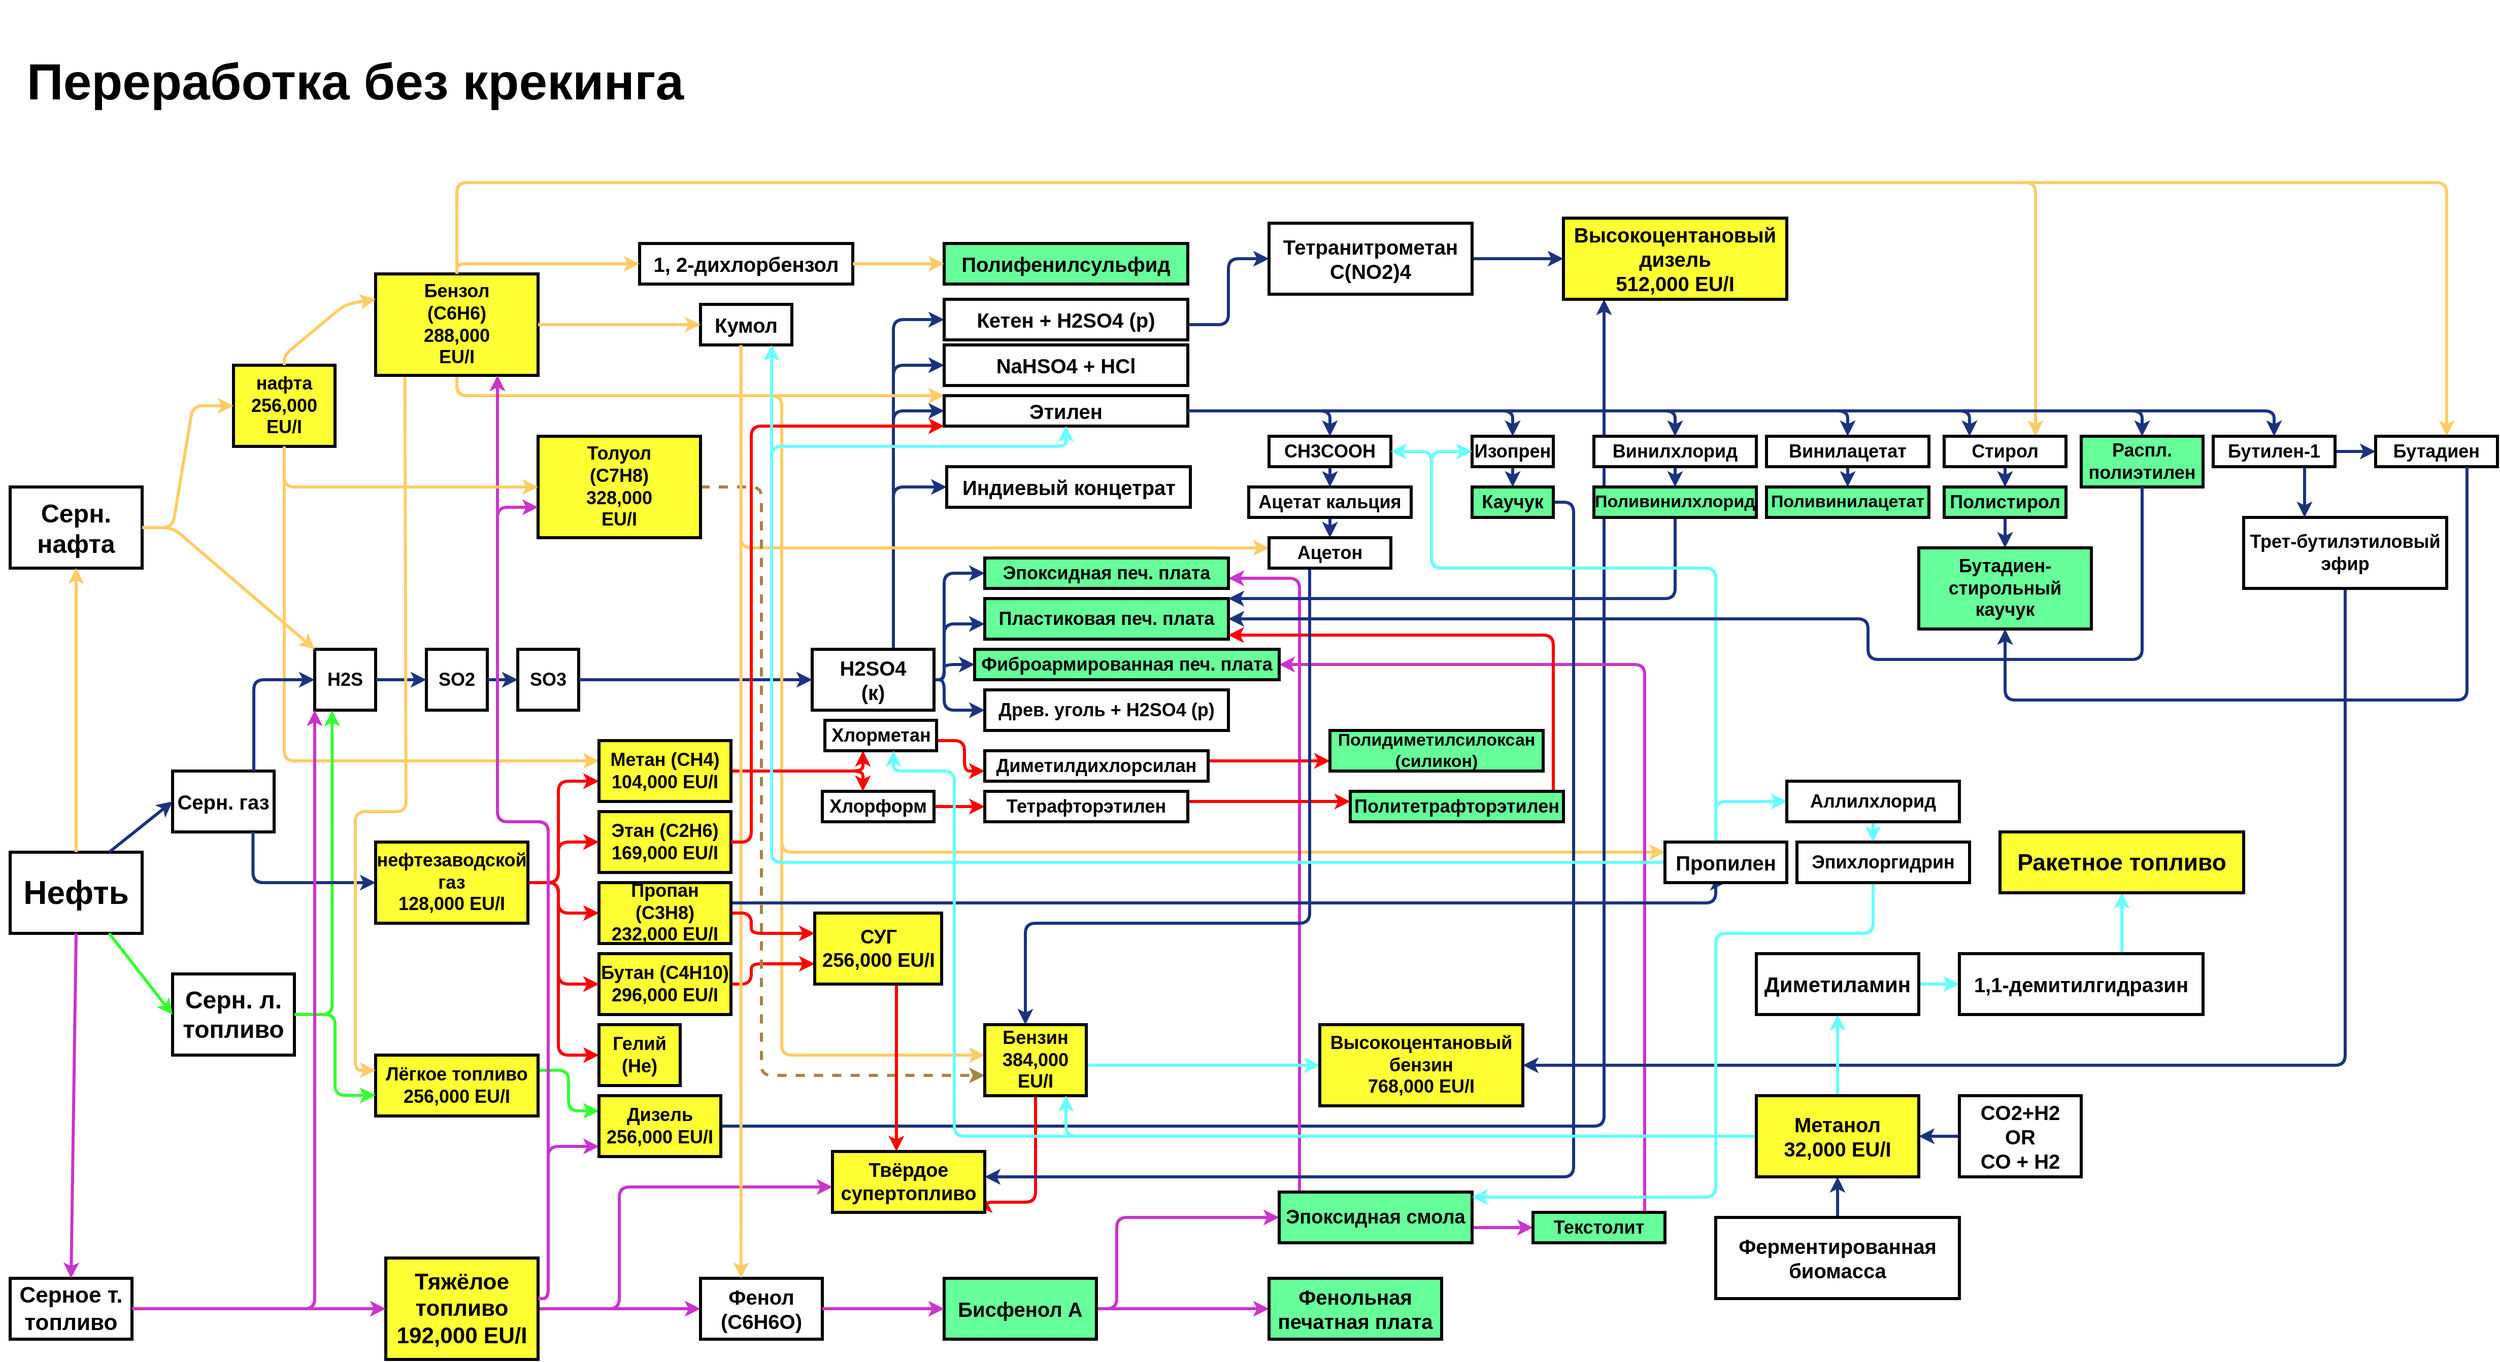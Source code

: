 <mxfile version="18.0.4" type="google"><diagram id="RXw5OCYqo-1XjfsKQY1d" name="Page-1"><mxGraphModel grid="1" page="1" gridSize="10" guides="1" tooltips="1" connect="1" arrows="1" fold="1" pageScale="1" pageWidth="2500" pageHeight="1400" background="#FFFFFF" math="0" shadow="0"><root><mxCell id="0"/><mxCell id="1" parent="0"/><mxCell id="lKDEv3N3qZkub8WBGQD_-1" value="&lt;font style=&quot;font-size: 25px;&quot;&gt;&lt;b style=&quot;font-size: 25px;&quot;&gt;Серн.&lt;br style=&quot;font-size: 25px;&quot;&gt;нафта&lt;/b&gt;&lt;/font&gt;" style="rounded=0;whiteSpace=wrap;html=1;strokeWidth=3;fontSize=25;" vertex="1" parent="1"><mxGeometry x="40" y="480" width="130" height="80" as="geometry"/></mxCell><mxCell id="lKDEv3N3qZkub8WBGQD_-2" value="&lt;p style=&quot;font-size: 50px;&quot;&gt;Переработка без крекинга&lt;/p&gt;" style="text;html=1;strokeColor=none;fillColor=none;align=center;verticalAlign=middle;whiteSpace=wrap;rounded=0;fontSize=50;fontStyle=1;strokeWidth=3;" vertex="1" parent="1"><mxGeometry x="30" y="40" width="700" height="80" as="geometry"/></mxCell><mxCell id="lKDEv3N3qZkub8WBGQD_-6" value="&lt;b style=&quot;font-size: 32px;&quot;&gt;&lt;font style=&quot;font-size: 32px;&quot;&gt;Нефть&lt;/font&gt;&lt;/b&gt;" style="rounded=0;whiteSpace=wrap;html=1;fontFamily=Helvetica;fontSize=32;strokeWidth=3;" vertex="1" parent="1"><mxGeometry x="40" y="840" width="130" height="80" as="geometry"/></mxCell><mxCell id="lKDEv3N3qZkub8WBGQD_-7" value="&lt;b style=&quot;font-size: 20px;&quot;&gt;Серн. газ&lt;/b&gt;" style="rounded=0;whiteSpace=wrap;html=1;fontFamily=Helvetica;fontSize=20;strokeWidth=3;" vertex="1" parent="1"><mxGeometry x="200" y="760" width="100" height="60" as="geometry"/></mxCell><mxCell id="lKDEv3N3qZkub8WBGQD_-8" value="&lt;b style=&quot;font-size: 22px;&quot;&gt;Серное т.&lt;br style=&quot;font-size: 22px;&quot;&gt;топливо&lt;/b&gt;" style="rounded=0;whiteSpace=wrap;html=1;fontFamily=Helvetica;fontSize=22;strokeWidth=3;" vertex="1" parent="1"><mxGeometry x="40" y="1260" width="120" height="60" as="geometry"/></mxCell><mxCell id="lKDEv3N3qZkub8WBGQD_-23" value="" style="curved=1;endArrow=classic;html=1;rounded=0;fontFamily=Helvetica;fontSize=18;entryX=0.5;entryY=1;entryDx=0;entryDy=0;exitX=0.5;exitY=0;exitDx=0;exitDy=0;fontColor=default;labelBackgroundColor=default;labelBorderColor=none;strokeColor=#FFCC66;strokeWidth=3;" edge="1" parent="1" source="lKDEv3N3qZkub8WBGQD_-6" target="lKDEv3N3qZkub8WBGQD_-1"><mxGeometry width="50" height="50" relative="1" as="geometry"><mxPoint x="-15" y="1060" as="sourcePoint"/><mxPoint x="35" y="1010" as="targetPoint"/><Array as="points"/></mxGeometry></mxCell><mxCell id="lKDEv3N3qZkub8WBGQD_-24" value="" style="endArrow=classic;html=1;fontFamily=Helvetica;fontSize=18;exitX=0.75;exitY=0;exitDx=0;exitDy=0;entryX=0;entryY=0.5;entryDx=0;entryDy=0;strokeWidth=3;strokeColor=#1b3280;rounded=1;" edge="1" parent="1" source="lKDEv3N3qZkub8WBGQD_-6" target="lKDEv3N3qZkub8WBGQD_-7"><mxGeometry width="50" height="50" relative="1" as="geometry"><mxPoint x="-15" y="1060" as="sourcePoint"/><mxPoint x="35" y="1010" as="targetPoint"/></mxGeometry></mxCell><mxCell id="lKDEv3N3qZkub8WBGQD_-25" value="&lt;font style=&quot;font-size: 24px;&quot;&gt;Серн. л.&lt;br style=&quot;font-size: 24px;&quot;&gt;топливо&lt;/font&gt;" style="rounded=0;whiteSpace=wrap;html=1;fontFamily=Helvetica;fontSize=24;fontStyle=1;strokeWidth=3;" vertex="1" parent="1"><mxGeometry x="200" y="960" width="120" height="80" as="geometry"/></mxCell><mxCell id="lKDEv3N3qZkub8WBGQD_-36" value="H2S" style="rounded=0;whiteSpace=wrap;html=1;fontFamily=Helvetica;fontSize=18;fontStyle=1;strokeWidth=3;" vertex="1" parent="1"><mxGeometry x="340" y="640" width="60" height="60" as="geometry"/></mxCell><mxCell id="lKDEv3N3qZkub8WBGQD_-189" style="edgeStyle=orthogonalEdgeStyle;rounded=1;orthogonalLoop=1;jettySize=auto;html=1;labelBackgroundColor=default;labelBorderColor=none;fontFamily=Helvetica;fontSize=18;fontColor=#33ff33;strokeColor=#FFCC66;strokeWidth=3;" edge="1" parent="1" source="lKDEv3N3qZkub8WBGQD_-37" target="lKDEv3N3qZkub8WBGQD_-89"><mxGeometry relative="1" as="geometry"><Array as="points"><mxPoint x="310" y="750"/></Array></mxGeometry></mxCell><mxCell id="lKDEv3N3qZkub8WBGQD_-37" value="нафта&lt;br style=&quot;font-size: 18px;&quot;&gt;256,000&lt;br style=&quot;font-size: 18px;&quot;&gt;EU/I" style="rounded=0;whiteSpace=wrap;html=1;fontFamily=Helvetica;fontSize=18;fontStyle=1;fillColor=#ffff33;strokeWidth=3;" vertex="1" parent="1"><mxGeometry x="260" y="360" width="100" height="80" as="geometry"/></mxCell><mxCell id="lKDEv3N3qZkub8WBGQD_-40" value="" style="curved=1;endArrow=classic;html=1;rounded=0;fontFamily=Helvetica;fontSize=18;exitX=0.5;exitY=1;exitDx=0;exitDy=0;entryX=0.5;entryY=0;entryDx=0;entryDy=0;strokeWidth=3;strokeColor=#cc33cc;" edge="1" parent="1" source="lKDEv3N3qZkub8WBGQD_-6" target="lKDEv3N3qZkub8WBGQD_-8"><mxGeometry width="50" height="50" relative="1" as="geometry"><mxPoint x="255" y="1010" as="sourcePoint"/><mxPoint x="305" y="960" as="targetPoint"/><Array as="points"/></mxGeometry></mxCell><mxCell id="lKDEv3N3qZkub8WBGQD_-41" value="" style="endArrow=classic;html=1;rounded=1;fontFamily=Helvetica;fontSize=18;strokeWidth=3;exitX=1;exitY=0.5;exitDx=0;exitDy=0;entryX=0;entryY=0.5;entryDx=0;entryDy=0;strokeColor=#ffcc66;" edge="1" parent="1" source="lKDEv3N3qZkub8WBGQD_-1" target="lKDEv3N3qZkub8WBGQD_-37"><mxGeometry width="50" height="50" relative="1" as="geometry"><mxPoint x="255" y="520" as="sourcePoint"/><mxPoint x="305" y="470" as="targetPoint"/><Array as="points"><mxPoint x="200" y="520"/><mxPoint x="220" y="400"/></Array></mxGeometry></mxCell><mxCell id="lKDEv3N3qZkub8WBGQD_-53" value="" style="endArrow=classic;html=1;fontFamily=Helvetica;fontSize=18;strokeWidth=3;entryX=0;entryY=0.5;entryDx=0;entryDy=0;fontColor=#33ff33;strokeColor=#33ff33;exitX=0.75;exitY=1;exitDx=0;exitDy=0;rounded=1;" edge="1" parent="1" source="lKDEv3N3qZkub8WBGQD_-6" target="lKDEv3N3qZkub8WBGQD_-25"><mxGeometry width="50" height="50" relative="1" as="geometry"><mxPoint x="220" y="900" as="sourcePoint"/><mxPoint x="415" y="920" as="targetPoint"/></mxGeometry></mxCell><mxCell id="lKDEv3N3qZkub8WBGQD_-70" value="" style="endArrow=classic;html=1;rounded=1;fontFamily=Helvetica;fontSize=18;entryX=0;entryY=0;entryDx=0;entryDy=0;exitX=1;exitY=0.5;exitDx=0;exitDy=0;fontColor=default;labelBackgroundColor=default;labelBorderColor=none;strokeColor=#FFCC66;strokeWidth=3;" edge="1" parent="1" source="lKDEv3N3qZkub8WBGQD_-1" target="lKDEv3N3qZkub8WBGQD_-36"><mxGeometry width="50" height="50" relative="1" as="geometry"><mxPoint x="335" y="610.0" as="sourcePoint"/><mxPoint x="335" y="470.0" as="targetPoint"/><Array as="points"><mxPoint x="200" y="520"/></Array></mxGeometry></mxCell><mxCell id="lKDEv3N3qZkub8WBGQD_-71" value="" style="endArrow=classic;html=1;fontFamily=Helvetica;fontSize=18;strokeWidth=3;exitX=1;exitY=0.5;exitDx=0;exitDy=0;fontColor=#33ff33;strokeColor=#33ff33;edgeStyle=orthogonalEdgeStyle;rounded=1;entryX=0.286;entryY=1.006;entryDx=0;entryDy=0;entryPerimeter=0;" edge="1" parent="1" source="lKDEv3N3qZkub8WBGQD_-25" target="lKDEv3N3qZkub8WBGQD_-36"><mxGeometry width="50" height="50" relative="1" as="geometry"><mxPoint x="335" y="880.0" as="sourcePoint"/><mxPoint x="390" y="740" as="targetPoint"/></mxGeometry></mxCell><mxCell id="lKDEv3N3qZkub8WBGQD_-72" value="" style="endArrow=classic;html=1;fontFamily=Helvetica;fontSize=18;entryX=0;entryY=0.5;entryDx=0;entryDy=0;strokeWidth=3;strokeColor=#1b3280;edgeStyle=orthogonalEdgeStyle;rounded=1;" edge="1" parent="1" target="lKDEv3N3qZkub8WBGQD_-36"><mxGeometry width="50" height="50" relative="1" as="geometry"><mxPoint x="280" y="760" as="sourcePoint"/><mxPoint x="225" y="810.0" as="targetPoint"/><Array as="points"><mxPoint x="280" y="670"/></Array></mxGeometry></mxCell><mxCell id="lKDEv3N3qZkub8WBGQD_-101" style="edgeStyle=orthogonalEdgeStyle;orthogonalLoop=1;jettySize=auto;html=1;labelBackgroundColor=default;labelBorderColor=none;fontFamily=Helvetica;fontSize=18;fontColor=#33ff33;strokeColor=#ff0000;strokeWidth=3;exitX=1;exitY=0.5;exitDx=0;exitDy=0;rounded=1;" edge="1" parent="1" source="lKDEv3N3qZkub8WBGQD_-74" target="lKDEv3N3qZkub8WBGQD_-89"><mxGeometry relative="1" as="geometry"><mxPoint x="600" y="780" as="targetPoint"/><Array as="points"><mxPoint x="580" y="870"/><mxPoint x="580" y="770"/></Array></mxGeometry></mxCell><mxCell id="lKDEv3N3qZkub8WBGQD_-75" value="" style="endArrow=classic;html=1;fontFamily=Helvetica;fontSize=18;entryX=0;entryY=0.5;entryDx=0;entryDy=0;strokeWidth=3;strokeColor=#1b3280;edgeStyle=orthogonalEdgeStyle;rounded=1;exitX=0.792;exitY=0.998;exitDx=0;exitDy=0;exitPerimeter=0;" edge="1" parent="1" source="lKDEv3N3qZkub8WBGQD_-7" target="lKDEv3N3qZkub8WBGQD_-74"><mxGeometry width="50" height="50" relative="1" as="geometry"><mxPoint x="280" y="840" as="sourcePoint"/><mxPoint x="385" y="720" as="targetPoint"/><Array as="points"><mxPoint x="279" y="870"/></Array></mxGeometry></mxCell><mxCell id="lKDEv3N3qZkub8WBGQD_-106" style="orthogonalLoop=1;jettySize=auto;html=1;labelBackgroundColor=default;labelBorderColor=none;fontFamily=Helvetica;fontSize=18;fontColor=#33ff33;strokeColor=#33FF33;strokeWidth=3;entryX=0;entryY=0.25;entryDx=0;entryDy=0;exitX=1;exitY=0.25;exitDx=0;exitDy=0;edgeStyle=orthogonalEdgeStyle;rounded=1;" edge="1" parent="1" source="lKDEv3N3qZkub8WBGQD_-76" target="lKDEv3N3qZkub8WBGQD_-105"><mxGeometry relative="1" as="geometry"/></mxCell><mxCell id="lKDEv3N3qZkub8WBGQD_-76" value="Лёгкое топливо&lt;br style=&quot;font-size: 18px;&quot;&gt;256,000 EU/I" style="rounded=0;whiteSpace=wrap;html=1;fontFamily=Helvetica;fontSize=18;fontStyle=1;fillColor=#ffff33;strokeWidth=3;" vertex="1" parent="1"><mxGeometry x="400" y="1040" width="160" height="60" as="geometry"/></mxCell><mxCell id="lKDEv3N3qZkub8WBGQD_-77" value="" style="endArrow=classic;html=1;fontFamily=Helvetica;fontSize=18;strokeWidth=3;entryX=0;entryY=0.661;entryDx=0;entryDy=0;fontColor=#33ff33;strokeColor=#33ff33;edgeStyle=orthogonalEdgeStyle;rounded=1;entryPerimeter=0;" edge="1" parent="1" source="lKDEv3N3qZkub8WBGQD_-25" target="lKDEv3N3qZkub8WBGQD_-76"><mxGeometry width="50" height="50" relative="1" as="geometry"><mxPoint x="320" y="1000" as="sourcePoint"/><mxPoint x="365" y="720" as="targetPoint"/></mxGeometry></mxCell><mxCell id="lKDEv3N3qZkub8WBGQD_-107" style="rounded=1;orthogonalLoop=1;jettySize=auto;html=1;labelBackgroundColor=default;labelBorderColor=none;fontFamily=Helvetica;fontSize=18;fontColor=#33ff33;strokeColor=#CC33CC;strokeWidth=3;edgeStyle=orthogonalEdgeStyle;" edge="1" parent="1" source="lKDEv3N3qZkub8WBGQD_-78" target="lKDEv3N3qZkub8WBGQD_-105"><mxGeometry relative="1" as="geometry"><mxPoint x="610" y="1250" as="sourcePoint"/><mxPoint x="590" y="1180" as="targetPoint"/><Array as="points"><mxPoint x="570" y="1280"/><mxPoint x="570" y="1130"/></Array></mxGeometry></mxCell><mxCell id="lKDEv3N3qZkub8WBGQD_-108" style="edgeStyle=none;rounded=0;orthogonalLoop=1;jettySize=auto;html=1;labelBackgroundColor=default;labelBorderColor=none;fontFamily=Helvetica;fontSize=18;fontColor=#33ff33;strokeColor=#CC33CC;strokeWidth=3;entryX=0;entryY=0.5;entryDx=0;entryDy=0;exitX=1;exitY=0.5;exitDx=0;exitDy=0;" edge="1" parent="1" source="lKDEv3N3qZkub8WBGQD_-78" target="lKDEv3N3qZkub8WBGQD_-109"><mxGeometry relative="1" as="geometry"><mxPoint x="700" y="1280" as="targetPoint"/><mxPoint x="590" y="1310" as="sourcePoint"/></mxGeometry></mxCell><mxCell id="lKDEv3N3qZkub8WBGQD_-145" style="edgeStyle=orthogonalEdgeStyle;rounded=1;orthogonalLoop=1;jettySize=auto;html=1;labelBackgroundColor=default;labelBorderColor=none;fontFamily=Helvetica;fontSize=18;fontColor=#33ff33;strokeColor=#CC33CC;strokeWidth=3;" edge="1" parent="1" source="lKDEv3N3qZkub8WBGQD_-78" target="lKDEv3N3qZkub8WBGQD_-144"><mxGeometry relative="1" as="geometry"><Array as="points"><mxPoint x="640" y="1290"/><mxPoint x="640" y="1170"/></Array></mxGeometry></mxCell><mxCell id="lKDEv3N3qZkub8WBGQD_-78" value="Тяжёлое топливо&lt;br style=&quot;font-size: 22px;&quot;&gt;192,000 EU/I" style="rounded=0;whiteSpace=wrap;html=1;fontFamily=Helvetica;fontSize=22;fontStyle=1;fillColor=#ffff33;strokeWidth=3;" vertex="1" parent="1"><mxGeometry x="410" y="1240" width="150" height="100" as="geometry"/></mxCell><mxCell id="lKDEv3N3qZkub8WBGQD_-80" value="" style="endArrow=classic;html=1;rounded=0;fontFamily=Helvetica;fontSize=18;exitX=1;exitY=0.5;exitDx=0;exitDy=0;entryX=0;entryY=0.5;entryDx=0;entryDy=0;strokeWidth=3;strokeColor=#cc33cc;" edge="1" parent="1" source="lKDEv3N3qZkub8WBGQD_-8" target="lKDEv3N3qZkub8WBGQD_-78"><mxGeometry width="50" height="50" relative="1" as="geometry"><mxPoint x="190" y="1405" as="sourcePoint"/><mxPoint x="410" y="820" as="targetPoint"/></mxGeometry></mxCell><mxCell id="lKDEv3N3qZkub8WBGQD_-81" value="SO2" style="rounded=0;whiteSpace=wrap;html=1;fontFamily=Helvetica;fontSize=18;fontStyle=1;strokeWidth=3;" vertex="1" parent="1"><mxGeometry x="450" y="640" width="60" height="60" as="geometry"/></mxCell><mxCell id="lKDEv3N3qZkub8WBGQD_-82" value="SO3" style="rounded=0;whiteSpace=wrap;html=1;fontFamily=Helvetica;fontSize=18;fontStyle=1;strokeWidth=3;" vertex="1" parent="1"><mxGeometry x="540" y="640" width="60" height="60" as="geometry"/></mxCell><mxCell id="lKDEv3N3qZkub8WBGQD_-83" value="" style="curved=1;endArrow=classic;html=1;rounded=0;fontFamily=Helvetica;fontSize=18;exitX=1;exitY=0.5;exitDx=0;exitDy=0;entryX=0;entryY=0.5;entryDx=0;entryDy=0;strokeWidth=3;strokeColor=#1b3280;" edge="1" parent="1" source="lKDEv3N3qZkub8WBGQD_-36" target="lKDEv3N3qZkub8WBGQD_-81"><mxGeometry width="50" height="50" relative="1" as="geometry"><mxPoint x="325" y="810" as="sourcePoint"/><mxPoint x="370" y="690" as="targetPoint"/><Array as="points"/></mxGeometry></mxCell><mxCell id="lKDEv3N3qZkub8WBGQD_-160" style="edgeStyle=orthogonalEdgeStyle;rounded=1;orthogonalLoop=1;jettySize=auto;html=1;labelBackgroundColor=default;labelBorderColor=none;fontFamily=Helvetica;fontSize=18;fontColor=#33ff33;strokeColor=#1B3280;strokeWidth=3;entryX=0;entryY=0.5;entryDx=0;entryDy=0;" edge="1" parent="1" source="lKDEv3N3qZkub8WBGQD_-85" target="lKDEv3N3qZkub8WBGQD_-157"><mxGeometry relative="1" as="geometry"><mxPoint x="910.004" y="630" as="sourcePoint"/><mxPoint x="930" y="430" as="targetPoint"/><Array as="points"><mxPoint x="910" y="405"/></Array></mxGeometry></mxCell><mxCell id="lKDEv3N3qZkub8WBGQD_-163" style="edgeStyle=orthogonalEdgeStyle;rounded=1;orthogonalLoop=1;jettySize=auto;html=1;labelBackgroundColor=default;labelBorderColor=none;fontFamily=Helvetica;fontSize=18;fontColor=#33ff33;strokeColor=#1B3280;strokeWidth=3;" edge="1" parent="1" source="lKDEv3N3qZkub8WBGQD_-85" target="lKDEv3N3qZkub8WBGQD_-158"><mxGeometry relative="1" as="geometry"><mxPoint x="940" y="600" as="sourcePoint"/><Array as="points"><mxPoint x="910" y="480"/></Array></mxGeometry></mxCell><mxCell id="lKDEv3N3qZkub8WBGQD_-166" style="edgeStyle=orthogonalEdgeStyle;rounded=1;orthogonalLoop=1;jettySize=auto;html=1;labelBackgroundColor=default;labelBorderColor=none;fontFamily=Helvetica;fontSize=18;fontColor=#33ff33;strokeColor=#1B3280;strokeWidth=3;" edge="1" parent="1" source="lKDEv3N3qZkub8WBGQD_-85" target="lKDEv3N3qZkub8WBGQD_-164"><mxGeometry relative="1" as="geometry"><mxPoint x="930" y="590" as="sourcePoint"/><Array as="points"><mxPoint x="960" y="670"/><mxPoint x="960" y="565"/></Array></mxGeometry></mxCell><mxCell id="lKDEv3N3qZkub8WBGQD_-167" style="edgeStyle=orthogonalEdgeStyle;rounded=1;orthogonalLoop=1;jettySize=auto;html=1;labelBackgroundColor=default;labelBorderColor=none;fontFamily=Helvetica;fontSize=18;fontColor=#33ff33;strokeColor=#1B3280;strokeWidth=3;" edge="1" parent="1" source="lKDEv3N3qZkub8WBGQD_-85" target="lKDEv3N3qZkub8WBGQD_-165"><mxGeometry relative="1" as="geometry"><mxPoint x="930" y="590" as="sourcePoint"/><Array as="points"><mxPoint x="960" y="670"/><mxPoint x="960" y="655"/></Array></mxGeometry></mxCell><mxCell id="lKDEv3N3qZkub8WBGQD_-170" style="edgeStyle=orthogonalEdgeStyle;rounded=1;orthogonalLoop=1;jettySize=auto;html=1;labelBackgroundColor=default;labelBorderColor=none;fontFamily=Helvetica;fontSize=18;fontColor=#33ff33;strokeColor=#1B3280;strokeWidth=3;" edge="1" parent="1" source="lKDEv3N3qZkub8WBGQD_-85" target="lKDEv3N3qZkub8WBGQD_-168"><mxGeometry relative="1" as="geometry"><mxPoint x="950" y="720" as="sourcePoint"/><Array as="points"><mxPoint x="960" y="670"/><mxPoint x="960" y="615"/></Array></mxGeometry></mxCell><mxCell id="lKDEv3N3qZkub8WBGQD_-172" style="edgeStyle=orthogonalEdgeStyle;rounded=1;orthogonalLoop=1;jettySize=auto;html=1;labelBackgroundColor=default;labelBorderColor=none;fontFamily=Helvetica;fontSize=18;fontColor=#33ff33;strokeColor=#1B3280;strokeWidth=3;" edge="1" parent="1" source="lKDEv3N3qZkub8WBGQD_-85" target="lKDEv3N3qZkub8WBGQD_-171"><mxGeometry relative="1" as="geometry"><mxPoint x="950" y="720" as="sourcePoint"/><Array as="points"><mxPoint x="960" y="670"/><mxPoint x="960" y="700"/></Array></mxGeometry></mxCell><mxCell id="lKDEv3N3qZkub8WBGQD_-196" style="edgeStyle=orthogonalEdgeStyle;rounded=1;orthogonalLoop=1;jettySize=auto;html=1;labelBackgroundColor=default;labelBorderColor=none;fontFamily=Helvetica;fontSize=18;fontColor=#33ff33;strokeColor=#1B3280;strokeWidth=3;" edge="1" parent="1" source="lKDEv3N3qZkub8WBGQD_-85" target="lKDEv3N3qZkub8WBGQD_-154"><mxGeometry relative="1" as="geometry"><Array as="points"><mxPoint x="910" y="360"/></Array></mxGeometry></mxCell><mxCell id="lKDEv3N3qZkub8WBGQD_-197" style="edgeStyle=orthogonalEdgeStyle;rounded=1;orthogonalLoop=1;jettySize=auto;html=1;labelBackgroundColor=default;labelBorderColor=none;fontFamily=Helvetica;fontSize=18;fontColor=#33ff33;strokeColor=#1B3280;strokeWidth=3;" edge="1" parent="1" source="lKDEv3N3qZkub8WBGQD_-85" target="lKDEv3N3qZkub8WBGQD_-156"><mxGeometry relative="1" as="geometry"><Array as="points"><mxPoint x="910" y="315"/></Array></mxGeometry></mxCell><mxCell id="lKDEv3N3qZkub8WBGQD_-85" value="H2SO4&lt;br style=&quot;font-size: 20px;&quot;&gt;(к)" style="rounded=0;whiteSpace=wrap;html=1;fontFamily=Helvetica;fontSize=20;fontStyle=1;strokeWidth=3;" vertex="1" parent="1"><mxGeometry x="830" y="640" width="120" height="60" as="geometry"/></mxCell><mxCell id="lKDEv3N3qZkub8WBGQD_-86" value="" style="curved=1;endArrow=classic;html=1;rounded=0;fontFamily=Helvetica;fontSize=18;exitX=1;exitY=0.5;exitDx=0;exitDy=0;entryX=0;entryY=0.5;entryDx=0;entryDy=0;strokeWidth=3;strokeColor=#1B3280;" edge="1" parent="1" source="lKDEv3N3qZkub8WBGQD_-82" target="lKDEv3N3qZkub8WBGQD_-85"><mxGeometry width="50" height="50" relative="1" as="geometry"><mxPoint x="510" y="680" as="sourcePoint"/><mxPoint x="550" y="680" as="targetPoint"/><Array as="points"/></mxGeometry></mxCell><mxCell id="lKDEv3N3qZkub8WBGQD_-87" value="" style="endArrow=classic;html=1;rounded=1;fontFamily=Helvetica;fontSize=18;exitX=1;exitY=0.5;exitDx=0;exitDy=0;strokeWidth=3;strokeColor=#cc33cc;entryX=0;entryY=1;entryDx=0;entryDy=0;edgeStyle=orthogonalEdgeStyle;" edge="1" parent="1" source="lKDEv3N3qZkub8WBGQD_-8" target="lKDEv3N3qZkub8WBGQD_-36"><mxGeometry width="50" height="50" relative="1" as="geometry"><mxPoint x="115" y="930" as="sourcePoint"/><mxPoint x="440" y="740" as="targetPoint"/></mxGeometry></mxCell><mxCell id="lKDEv3N3qZkub8WBGQD_-125" style="edgeStyle=none;orthogonalLoop=1;jettySize=auto;html=1;labelBackgroundColor=default;labelBorderColor=none;fontFamily=Helvetica;fontSize=18;fontColor=#33ff33;strokeColor=#FFCC66;strokeWidth=3;entryX=0;entryY=0.25;entryDx=0;entryDy=0;exitX=0.18;exitY=0.986;exitDx=0;exitDy=0;exitPerimeter=0;" edge="1" parent="1" source="lKDEv3N3qZkub8WBGQD_-88" target="lKDEv3N3qZkub8WBGQD_-76"><mxGeometry relative="1" as="geometry"><mxPoint x="490" y="1210" as="targetPoint"/><Array as="points"><mxPoint x="430" y="800"/><mxPoint x="380" y="800"/><mxPoint x="380" y="1055"/></Array></mxGeometry></mxCell><mxCell id="lKDEv3N3qZkub8WBGQD_-180" style="edgeStyle=orthogonalEdgeStyle;rounded=1;orthogonalLoop=1;jettySize=auto;html=1;labelBackgroundColor=default;labelBorderColor=none;fontFamily=Helvetica;fontSize=18;fontColor=#33ff33;strokeColor=#FFCC66;strokeWidth=3;" edge="1" parent="1" source="lKDEv3N3qZkub8WBGQD_-88" target="lKDEv3N3qZkub8WBGQD_-143"><mxGeometry relative="1" as="geometry"><Array as="points"><mxPoint x="480" y="390"/><mxPoint x="800" y="390"/><mxPoint x="800" y="1040"/></Array></mxGeometry></mxCell><mxCell id="lKDEv3N3qZkub8WBGQD_-188" style="edgeStyle=orthogonalEdgeStyle;rounded=1;orthogonalLoop=1;jettySize=auto;html=1;labelBackgroundColor=default;labelBorderColor=none;fontFamily=Helvetica;fontSize=18;fontColor=#33ff33;strokeColor=#FFCC66;strokeWidth=3;" edge="1" parent="1" source="lKDEv3N3qZkub8WBGQD_-88" target="lKDEv3N3qZkub8WBGQD_-157"><mxGeometry relative="1" as="geometry"><Array as="points"><mxPoint x="480" y="390"/></Array></mxGeometry></mxCell><mxCell id="lKDEv3N3qZkub8WBGQD_-237" style="edgeStyle=orthogonalEdgeStyle;rounded=1;orthogonalLoop=1;jettySize=auto;html=1;labelBackgroundColor=default;labelBorderColor=none;fontFamily=Helvetica;fontSize=18;fontColor=#33ff33;strokeColor=#FFCC66;strokeWidth=3;" edge="1" parent="1" source="lKDEv3N3qZkub8WBGQD_-88" target="lKDEv3N3qZkub8WBGQD_-232"><mxGeometry relative="1" as="geometry"><mxPoint x="2210" y="180" as="targetPoint"/><Array as="points"><mxPoint x="480" y="180"/><mxPoint x="2440" y="180"/></Array></mxGeometry></mxCell><mxCell id="lKDEv3N3qZkub8WBGQD_-238" style="edgeStyle=orthogonalEdgeStyle;rounded=1;orthogonalLoop=1;jettySize=auto;html=1;labelBackgroundColor=default;labelBorderColor=none;fontFamily=Helvetica;fontSize=18;fontColor=#33ff33;strokeColor=#FFCC66;strokeWidth=3;entryX=0.75;entryY=0;entryDx=0;entryDy=0;" edge="1" parent="1" source="lKDEv3N3qZkub8WBGQD_-88" target="lKDEv3N3qZkub8WBGQD_-222"><mxGeometry relative="1" as="geometry"><mxPoint x="1700" y="130" as="targetPoint"/><Array as="points"><mxPoint x="480" y="180"/><mxPoint x="2035" y="180"/></Array></mxGeometry></mxCell><mxCell id="lKDEv3N3qZkub8WBGQD_-240" style="edgeStyle=orthogonalEdgeStyle;rounded=1;orthogonalLoop=1;jettySize=auto;html=1;labelBackgroundColor=default;labelBorderColor=none;fontFamily=Helvetica;fontSize=18;fontColor=#33ff33;strokeColor=#FFCC66;strokeWidth=3;exitX=0.5;exitY=1;exitDx=0;exitDy=0;" edge="1" parent="1" source="lKDEv3N3qZkub8WBGQD_-88" target="lKDEv3N3qZkub8WBGQD_-239"><mxGeometry relative="1" as="geometry"><Array as="points"><mxPoint x="480" y="390"/><mxPoint x="800" y="390"/><mxPoint x="800" y="840"/></Array></mxGeometry></mxCell><mxCell id="lKDEv3N3qZkub8WBGQD_-88" value="Бензол&lt;br style=&quot;font-size: 18px;&quot;&gt;(C6H6)&lt;br style=&quot;font-size: 18px;&quot;&gt;288,000&lt;br style=&quot;font-size: 18px;&quot;&gt;EU/I" style="rounded=0;whiteSpace=wrap;html=1;fontFamily=Helvetica;fontSize=18;fontStyle=1;fillColor=#ffff33;strokeWidth=3;" vertex="1" parent="1"><mxGeometry x="400" y="270" width="160" height="100" as="geometry"/></mxCell><mxCell id="lKDEv3N3qZkub8WBGQD_-112" style="edgeStyle=orthogonalEdgeStyle;rounded=1;orthogonalLoop=1;jettySize=auto;html=1;labelBackgroundColor=default;labelBorderColor=none;fontFamily=Helvetica;fontSize=18;fontColor=#33ff33;strokeColor=#FF0000;strokeWidth=3;exitX=1;exitY=0.5;exitDx=0;exitDy=0;" edge="1" parent="1" source="lKDEv3N3qZkub8WBGQD_-89" target="lKDEv3N3qZkub8WBGQD_-110"><mxGeometry relative="1" as="geometry"><mxPoint x="830" y="800" as="targetPoint"/><Array as="points"><mxPoint x="880" y="760"/></Array></mxGeometry></mxCell><mxCell id="lKDEv3N3qZkub8WBGQD_-113" style="edgeStyle=orthogonalEdgeStyle;rounded=1;orthogonalLoop=1;jettySize=auto;html=1;labelBackgroundColor=default;labelBorderColor=none;fontFamily=Helvetica;fontSize=18;fontColor=#33ff33;strokeColor=#FF0000;strokeWidth=3;exitX=1;exitY=0.5;exitDx=0;exitDy=0;" edge="1" parent="1" source="lKDEv3N3qZkub8WBGQD_-89" target="lKDEv3N3qZkub8WBGQD_-111"><mxGeometry relative="1" as="geometry"><mxPoint x="790" y="800" as="targetPoint"/><Array as="points"><mxPoint x="880" y="760"/></Array></mxGeometry></mxCell><mxCell id="lKDEv3N3qZkub8WBGQD_-89" value="Метан (CH4)&lt;br style=&quot;font-size: 18px;&quot;&gt;104,000 EU/I" style="rounded=0;whiteSpace=wrap;html=1;fontFamily=Helvetica;fontSize=18;fontStyle=1;fillColor=#ffff33;strokeWidth=3;" vertex="1" parent="1"><mxGeometry x="620" y="730" width="130" height="60" as="geometry"/></mxCell><mxCell id="lKDEv3N3qZkub8WBGQD_-94" value="Этан (C2H6)&lt;br style=&quot;font-size: 18px;&quot;&gt;169,000 EU/I" style="rounded=0;whiteSpace=wrap;html=1;fontFamily=Helvetica;fontSize=18;fontStyle=1;fillColor=#ffff33;strokeWidth=3;" vertex="1" parent="1"><mxGeometry x="620" y="800" width="130" height="60" as="geometry"/></mxCell><mxCell id="lKDEv3N3qZkub8WBGQD_-152" style="edgeStyle=orthogonalEdgeStyle;rounded=1;orthogonalLoop=1;jettySize=auto;html=1;labelBackgroundColor=default;labelBorderColor=none;fontFamily=Helvetica;fontSize=18;fontColor=#33ff33;strokeColor=#FF0000;strokeWidth=3;" edge="1" parent="1" source="lKDEv3N3qZkub8WBGQD_-97" target="lKDEv3N3qZkub8WBGQD_-142"><mxGeometry relative="1" as="geometry"><Array as="points"><mxPoint x="770" y="970"/><mxPoint x="770" y="950"/></Array></mxGeometry></mxCell><mxCell id="lKDEv3N3qZkub8WBGQD_-97" value="Бутан (C4H10)&lt;br style=&quot;font-size: 18px;&quot;&gt;296,000 EU/I" style="rounded=0;whiteSpace=wrap;html=1;fontFamily=Helvetica;fontSize=18;fontStyle=1;fillColor=#ffff33;strokeWidth=3;" vertex="1" parent="1"><mxGeometry x="620" y="940" width="130" height="60" as="geometry"/></mxCell><mxCell id="lKDEv3N3qZkub8WBGQD_-98" value="Гелий&lt;br style=&quot;font-size: 18px;&quot;&gt;(He)" style="rounded=0;whiteSpace=wrap;html=1;fontFamily=Helvetica;fontSize=18;fontStyle=1;fillColor=#ffff33;strokeWidth=3;" vertex="1" parent="1"><mxGeometry x="620" y="1010" width="80" height="60" as="geometry"/></mxCell><mxCell id="lKDEv3N3qZkub8WBGQD_-102" style="edgeStyle=orthogonalEdgeStyle;rounded=1;orthogonalLoop=1;jettySize=auto;html=1;labelBackgroundColor=default;labelBorderColor=none;fontFamily=Helvetica;fontSize=18;fontColor=#33ff33;strokeColor=#ff0000;strokeWidth=3;entryX=0;entryY=0.5;entryDx=0;entryDy=0;exitX=1;exitY=0.5;exitDx=0;exitDy=0;" edge="1" parent="1" source="lKDEv3N3qZkub8WBGQD_-74" target="lKDEv3N3qZkub8WBGQD_-94"><mxGeometry relative="1" as="geometry"><mxPoint x="630" y="770" as="targetPoint"/><mxPoint x="558" y="880" as="sourcePoint"/><Array as="points"><mxPoint x="580" y="870"/><mxPoint x="580" y="830"/></Array></mxGeometry></mxCell><mxCell id="lKDEv3N3qZkub8WBGQD_-103" style="edgeStyle=orthogonalEdgeStyle;rounded=1;orthogonalLoop=1;jettySize=auto;html=1;labelBackgroundColor=default;labelBorderColor=none;fontFamily=Helvetica;fontSize=18;fontColor=#33ff33;strokeColor=#ff0000;strokeWidth=3;entryX=0;entryY=0.5;entryDx=0;entryDy=0;exitX=1;exitY=0.5;exitDx=0;exitDy=0;" edge="1" parent="1" source="lKDEv3N3qZkub8WBGQD_-74" target="lKDEv3N3qZkub8WBGQD_-97"><mxGeometry relative="1" as="geometry"><mxPoint x="640" y="780" as="targetPoint"/><mxPoint x="580" y="890" as="sourcePoint"/><Array as="points"><mxPoint x="580" y="870"/><mxPoint x="580" y="970"/></Array></mxGeometry></mxCell><mxCell id="lKDEv3N3qZkub8WBGQD_-104" style="edgeStyle=orthogonalEdgeStyle;rounded=1;orthogonalLoop=1;jettySize=auto;html=1;labelBackgroundColor=default;labelBorderColor=none;fontFamily=Helvetica;fontSize=18;fontColor=#33ff33;strokeColor=#ff0000;strokeWidth=3;entryX=0;entryY=0.5;entryDx=0;entryDy=0;exitX=1;exitY=0.5;exitDx=0;exitDy=0;" edge="1" parent="1" source="lKDEv3N3qZkub8WBGQD_-74" target="lKDEv3N3qZkub8WBGQD_-98"><mxGeometry relative="1" as="geometry"><mxPoint x="650" y="790" as="targetPoint"/><mxPoint x="590" y="900" as="sourcePoint"/><Array as="points"><mxPoint x="580" y="870"/><mxPoint x="580" y="1040"/></Array></mxGeometry></mxCell><mxCell id="lKDEv3N3qZkub8WBGQD_-192" style="edgeStyle=orthogonalEdgeStyle;rounded=1;orthogonalLoop=1;jettySize=auto;html=1;labelBackgroundColor=default;labelBorderColor=none;fontFamily=Helvetica;fontSize=18;fontColor=#33ff33;strokeColor=#1B3280;strokeWidth=3;" edge="1" parent="1" source="lKDEv3N3qZkub8WBGQD_-105" target="lKDEv3N3qZkub8WBGQD_-190"><mxGeometry relative="1" as="geometry"><Array as="points"><mxPoint x="1610" y="1110"/></Array></mxGeometry></mxCell><mxCell id="lKDEv3N3qZkub8WBGQD_-105" value="Дизель&lt;br style=&quot;font-size: 18px;&quot;&gt;256,000 EU/I" style="rounded=0;whiteSpace=wrap;html=1;fontFamily=Helvetica;fontSize=18;fontStyle=1;fillColor=#ffff33;strokeWidth=3;" vertex="1" parent="1"><mxGeometry x="620" y="1080" width="120" height="60" as="geometry"/></mxCell><mxCell id="lKDEv3N3qZkub8WBGQD_-109" value="&lt;span style=&quot;font-size: 20px;&quot;&gt;Фенол&lt;br style=&quot;font-size: 20px;&quot;&gt;&lt;/span&gt;(C6H6O)" style="rounded=0;whiteSpace=wrap;html=1;fontFamily=Helvetica;fontSize=20;fontStyle=1;strokeWidth=3;" vertex="1" parent="1"><mxGeometry x="720" y="1260" width="120" height="60" as="geometry"/></mxCell><mxCell id="lKDEv3N3qZkub8WBGQD_-177" style="edgeStyle=orthogonalEdgeStyle;rounded=1;orthogonalLoop=1;jettySize=auto;html=1;labelBackgroundColor=default;labelBorderColor=none;fontFamily=Helvetica;fontSize=18;fontColor=#33ff33;strokeColor=#FF0000;strokeWidth=3;" edge="1" parent="1" source="lKDEv3N3qZkub8WBGQD_-110" target="lKDEv3N3qZkub8WBGQD_-176"><mxGeometry relative="1" as="geometry"><Array as="points"><mxPoint x="980" y="730"/><mxPoint x="980" y="760"/></Array></mxGeometry></mxCell><mxCell id="lKDEv3N3qZkub8WBGQD_-110" value="&lt;font style=&quot;font-size: 18px;&quot;&gt;Хлорметан&lt;/font&gt;" style="rounded=0;whiteSpace=wrap;html=1;fontFamily=Helvetica;fontSize=18;fontStyle=1;strokeWidth=3;" vertex="1" parent="1"><mxGeometry x="842.53" y="710" width="110" height="30" as="geometry"/></mxCell><mxCell id="lKDEv3N3qZkub8WBGQD_-179" style="edgeStyle=orthogonalEdgeStyle;rounded=1;orthogonalLoop=1;jettySize=auto;html=1;labelBackgroundColor=default;labelBorderColor=none;fontFamily=Helvetica;fontSize=18;fontColor=#33ff33;strokeColor=#FF0000;strokeWidth=3;" edge="1" parent="1" source="lKDEv3N3qZkub8WBGQD_-111" target="lKDEv3N3qZkub8WBGQD_-178"><mxGeometry relative="1" as="geometry"><mxPoint x="980" y="800" as="targetPoint"/><Array as="points"/></mxGeometry></mxCell><mxCell id="lKDEv3N3qZkub8WBGQD_-111" value="&lt;font style=&quot;font-size: 18px;&quot;&gt;Хлорформ&lt;/font&gt;" style="rounded=0;whiteSpace=wrap;html=1;fontFamily=Helvetica;fontSize=18;fontStyle=1;strokeWidth=3;" vertex="1" parent="1"><mxGeometry x="840" y="780" width="110" height="30" as="geometry"/></mxCell><mxCell id="lKDEv3N3qZkub8WBGQD_-114" value="" style="endArrow=classic;html=1;rounded=1;fontFamily=Helvetica;fontSize=18;strokeWidth=3;strokeColor=#ffcc66;entryX=0;entryY=0.25;entryDx=0;entryDy=0;exitX=0.5;exitY=0;exitDx=0;exitDy=0;" edge="1" parent="1" source="lKDEv3N3qZkub8WBGQD_-37" target="lKDEv3N3qZkub8WBGQD_-88"><mxGeometry width="50" height="50" relative="1" as="geometry"><mxPoint x="370" y="400" as="sourcePoint"/><mxPoint x="390" y="340" as="targetPoint"/><Array as="points"><mxPoint x="310" y="350"/><mxPoint x="370" y="300"/></Array></mxGeometry></mxCell><mxCell id="lKDEv3N3qZkub8WBGQD_-116" value="&lt;span style=&quot;font-size: 20px;&quot;&gt;1, 2-дихлорбензол&lt;/span&gt;" style="rounded=0;whiteSpace=wrap;html=1;fontFamily=Helvetica;fontSize=20;fontStyle=1;strokeWidth=3;" vertex="1" parent="1"><mxGeometry x="660" y="240" width="210" height="40" as="geometry"/></mxCell><mxCell id="lKDEv3N3qZkub8WBGQD_-117" value="" style="endArrow=classic;html=1;rounded=1;fontFamily=Helvetica;fontSize=18;strokeWidth=3;strokeColor=#ffcc66;exitX=0.5;exitY=0;exitDx=0;exitDy=0;entryX=0;entryY=0.5;entryDx=0;entryDy=0;edgeStyle=orthogonalEdgeStyle;" edge="1" parent="1" source="lKDEv3N3qZkub8WBGQD_-88" target="lKDEv3N3qZkub8WBGQD_-116"><mxGeometry width="50" height="50" relative="1" as="geometry"><mxPoint x="600" y="260" as="sourcePoint"/><mxPoint x="680" y="180" as="targetPoint"/></mxGeometry></mxCell><mxCell id="lKDEv3N3qZkub8WBGQD_-118" value="&lt;span style=&quot;font-size: 20px;&quot;&gt;Полифенилсульфид&lt;/span&gt;" style="rounded=0;whiteSpace=wrap;html=1;fontFamily=Helvetica;fontSize=20;fontStyle=1;fillColor=#66ff99;strokeWidth=3;" vertex="1" parent="1"><mxGeometry x="960" y="240" width="240" height="40" as="geometry"/></mxCell><mxCell id="lKDEv3N3qZkub8WBGQD_-119" value="" style="endArrow=classic;html=1;rounded=1;fontFamily=Helvetica;fontSize=18;strokeWidth=3;strokeColor=#ffcc66;entryX=0;entryY=0.5;entryDx=0;entryDy=0;" edge="1" parent="1" source="lKDEv3N3qZkub8WBGQD_-116" target="lKDEv3N3qZkub8WBGQD_-118"><mxGeometry width="50" height="50" relative="1" as="geometry"><mxPoint x="910" y="260" as="sourcePoint"/><mxPoint x="960" y="260" as="targetPoint"/></mxGeometry></mxCell><mxCell id="lKDEv3N3qZkub8WBGQD_-204" style="edgeStyle=orthogonalEdgeStyle;rounded=1;orthogonalLoop=1;jettySize=auto;html=1;labelBackgroundColor=default;labelBorderColor=none;fontFamily=Helvetica;fontSize=18;fontColor=#33ff33;strokeColor=#FFCC66;strokeWidth=3;" edge="1" parent="1" source="lKDEv3N3qZkub8WBGQD_-121" target="lKDEv3N3qZkub8WBGQD_-201"><mxGeometry relative="1" as="geometry"><Array as="points"><mxPoint x="760" y="540"/></Array></mxGeometry></mxCell><mxCell id="lKDEv3N3qZkub8WBGQD_-121" value="&lt;span style=&quot;font-size: 20px;&quot;&gt;Кумол&lt;/span&gt;" style="rounded=0;whiteSpace=wrap;html=1;fontFamily=Helvetica;fontSize=20;fontStyle=1;strokeWidth=3;" vertex="1" parent="1"><mxGeometry x="720" y="300" width="90" height="40" as="geometry"/></mxCell><mxCell id="lKDEv3N3qZkub8WBGQD_-122" value="" style="endArrow=classic;html=1;rounded=0;fontFamily=Helvetica;fontSize=18;strokeWidth=3;strokeColor=#ffcc66;exitX=1;exitY=0.5;exitDx=0;exitDy=0;" edge="1" parent="1" source="lKDEv3N3qZkub8WBGQD_-88" target="lKDEv3N3qZkub8WBGQD_-121"><mxGeometry width="50" height="50" relative="1" as="geometry"><mxPoint x="599.97" y="390.0" as="sourcePoint"/><mxPoint x="630" y="350" as="targetPoint"/></mxGeometry></mxCell><mxCell id="lKDEv3N3qZkub8WBGQD_-123" style="orthogonalLoop=1;jettySize=auto;html=1;labelBackgroundColor=default;labelBorderColor=none;fontFamily=Helvetica;fontSize=18;fontColor=#33ff33;strokeColor=#CC33CC;strokeWidth=3;entryX=0.75;entryY=1;entryDx=0;entryDy=0;rounded=1;edgeStyle=orthogonalEdgeStyle;" edge="1" parent="1" source="lKDEv3N3qZkub8WBGQD_-78" target="lKDEv3N3qZkub8WBGQD_-88"><mxGeometry relative="1" as="geometry"><mxPoint x="610" y="1260" as="sourcePoint"/><mxPoint x="530" y="400" as="targetPoint"/><Array as="points"><mxPoint x="570" y="1280"/><mxPoint x="570" y="810"/><mxPoint x="520" y="810"/></Array></mxGeometry></mxCell><mxCell id="lKDEv3N3qZkub8WBGQD_-150" style="edgeStyle=orthogonalEdgeStyle;rounded=1;orthogonalLoop=1;jettySize=auto;html=1;labelBackgroundColor=default;labelBorderColor=none;fontFamily=Helvetica;fontSize=18;fontColor=#33ff33;strokeColor=#FF0000;strokeWidth=3;" edge="1" parent="1" source="lKDEv3N3qZkub8WBGQD_-74" target="lKDEv3N3qZkub8WBGQD_-148"><mxGeometry relative="1" as="geometry"><Array as="points"><mxPoint x="580" y="870"/><mxPoint x="580" y="900"/></Array></mxGeometry></mxCell><mxCell id="lKDEv3N3qZkub8WBGQD_-74" value="нефтезаводской&lt;br style=&quot;font-size: 18px;&quot;&gt;газ&lt;br style=&quot;font-size: 18px;&quot;&gt;128,000 EU/I" style="rounded=0;whiteSpace=wrap;html=1;fontFamily=Helvetica;fontSize=18;fontStyle=1;fillColor=#ffff33;strokeWidth=3;" vertex="1" parent="1"><mxGeometry x="400" y="830" width="150" height="80" as="geometry"/></mxCell><mxCell id="lKDEv3N3qZkub8WBGQD_-84" value="" style="curved=1;endArrow=classic;html=1;rounded=0;fontFamily=Helvetica;fontSize=18;exitX=1;exitY=0.5;exitDx=0;exitDy=0;entryX=0;entryY=0.5;entryDx=0;entryDy=0;strokeWidth=3;strokeColor=#1b3280;" edge="1" parent="1" source="lKDEv3N3qZkub8WBGQD_-81" target="lKDEv3N3qZkub8WBGQD_-82"><mxGeometry width="50" height="50" relative="1" as="geometry"><mxPoint x="430" y="690" as="sourcePoint"/><mxPoint x="510" y="660" as="targetPoint"/><Array as="points"/></mxGeometry></mxCell><mxCell id="lKDEv3N3qZkub8WBGQD_-187" style="edgeStyle=orthogonalEdgeStyle;rounded=1;orthogonalLoop=1;jettySize=auto;html=1;labelBackgroundColor=default;labelBorderColor=none;fontFamily=Helvetica;fontSize=18;fontColor=#33ff33;strokeColor=#A68542;strokeWidth=3;dashed=1;" edge="1" parent="1" source="lKDEv3N3qZkub8WBGQD_-127" target="lKDEv3N3qZkub8WBGQD_-143"><mxGeometry relative="1" as="geometry"><Array as="points"><mxPoint x="780" y="480"/><mxPoint x="780" y="1060"/></Array></mxGeometry></mxCell><mxCell id="lKDEv3N3qZkub8WBGQD_-127" value="Толуол&lt;br style=&quot;font-size: 18px;&quot;&gt;(C7H8)&lt;br style=&quot;font-size: 18px;&quot;&gt;328,000&lt;br style=&quot;font-size: 18px;&quot;&gt;EU/I" style="rounded=0;whiteSpace=wrap;html=1;fontFamily=Helvetica;fontSize=18;fontStyle=1;fillColor=#ffff33;strokeWidth=3;" vertex="1" parent="1"><mxGeometry x="560" y="430" width="160" height="100" as="geometry"/></mxCell><mxCell id="lKDEv3N3qZkub8WBGQD_-129" value="" style="endArrow=classic;html=1;rounded=1;fontFamily=Helvetica;fontSize=18;strokeWidth=3;strokeColor=#ffcc66;entryX=0;entryY=0.5;entryDx=0;entryDy=0;exitX=0.5;exitY=1;exitDx=0;exitDy=0;edgeStyle=orthogonalEdgeStyle;" edge="1" parent="1" source="lKDEv3N3qZkub8WBGQD_-37" target="lKDEv3N3qZkub8WBGQD_-127"><mxGeometry width="50" height="50" relative="1" as="geometry"><mxPoint x="320" y="380.0" as="sourcePoint"/><mxPoint x="410" y="330.0" as="targetPoint"/></mxGeometry></mxCell><mxCell id="lKDEv3N3qZkub8WBGQD_-130" style="orthogonalLoop=1;jettySize=auto;html=1;labelBackgroundColor=default;labelBorderColor=none;fontFamily=Helvetica;fontSize=18;fontColor=#33ff33;strokeColor=#CC33CC;strokeWidth=3;rounded=1;edgeStyle=orthogonalEdgeStyle;" edge="1" parent="1" source="lKDEv3N3qZkub8WBGQD_-78" target="lKDEv3N3qZkub8WBGQD_-127"><mxGeometry relative="1" as="geometry"><mxPoint x="610" y="1250" as="sourcePoint"/><mxPoint x="540" y="530" as="targetPoint"/><Array as="points"><mxPoint x="570" y="1280"/><mxPoint x="570" y="810"/><mxPoint x="520" y="810"/><mxPoint x="520" y="500"/></Array></mxGeometry></mxCell><mxCell id="lKDEv3N3qZkub8WBGQD_-131" value="" style="endArrow=classic;html=1;rounded=0;fontFamily=Helvetica;fontSize=18;strokeWidth=3;strokeColor=#ffcc66;edgeStyle=orthogonalEdgeStyle;entryX=0.333;entryY=-0.003;entryDx=0;entryDy=0;entryPerimeter=0;exitX=0.442;exitY=1.003;exitDx=0;exitDy=0;exitPerimeter=0;" edge="1" parent="1" source="lKDEv3N3qZkub8WBGQD_-121" target="lKDEv3N3qZkub8WBGQD_-109"><mxGeometry width="50" height="50" relative="1" as="geometry"><mxPoint x="760" y="340" as="sourcePoint"/><mxPoint x="770" y="1210" as="targetPoint"/><Array as="points"><mxPoint x="760" y="1020"/></Array></mxGeometry></mxCell><mxCell id="lKDEv3N3qZkub8WBGQD_-138" value="" style="edgeStyle=orthogonalEdgeStyle;rounded=1;orthogonalLoop=1;jettySize=auto;html=1;labelBackgroundColor=default;labelBorderColor=none;fontFamily=Helvetica;fontSize=18;fontColor=#33ff33;strokeColor=#CC33CC;strokeWidth=3;" edge="1" parent="1" source="lKDEv3N3qZkub8WBGQD_-133" target="lKDEv3N3qZkub8WBGQD_-135"><mxGeometry relative="1" as="geometry"/></mxCell><mxCell id="lKDEv3N3qZkub8WBGQD_-139" style="edgeStyle=orthogonalEdgeStyle;rounded=1;orthogonalLoop=1;jettySize=auto;html=1;labelBackgroundColor=default;labelBorderColor=none;fontFamily=Helvetica;fontSize=18;fontColor=#33ff33;strokeColor=#CC33CC;strokeWidth=3;" edge="1" parent="1" source="lKDEv3N3qZkub8WBGQD_-133" target="lKDEv3N3qZkub8WBGQD_-136"><mxGeometry relative="1" as="geometry"><Array as="points"><mxPoint x="1130" y="1290"/><mxPoint x="1130" y="1200"/></Array></mxGeometry></mxCell><mxCell id="lKDEv3N3qZkub8WBGQD_-133" value="&lt;span style=&quot;font-size: 20px;&quot;&gt;Бисфенол А&lt;/span&gt;" style="rounded=0;whiteSpace=wrap;html=1;fontFamily=Helvetica;fontSize=20;fontStyle=1;fillColor=#66FF99;strokeWidth=3;" vertex="1" parent="1"><mxGeometry x="959.97" y="1260" width="150" height="60" as="geometry"/></mxCell><mxCell id="lKDEv3N3qZkub8WBGQD_-134" style="edgeStyle=none;rounded=0;orthogonalLoop=1;jettySize=auto;html=1;labelBackgroundColor=default;labelBorderColor=none;fontFamily=Helvetica;fontSize=18;fontColor=#33ff33;strokeColor=#CC33CC;strokeWidth=3;entryX=0;entryY=0.5;entryDx=0;entryDy=0;" edge="1" parent="1" source="lKDEv3N3qZkub8WBGQD_-109" target="lKDEv3N3qZkub8WBGQD_-133"><mxGeometry relative="1" as="geometry"><mxPoint x="1050" y="1350" as="targetPoint"/><mxPoint x="880" y="1290" as="sourcePoint"/></mxGeometry></mxCell><mxCell id="lKDEv3N3qZkub8WBGQD_-135" value="&lt;span style=&quot;font-size: 20px;&quot;&gt;Фенольная печатная плата&lt;/span&gt;" style="rounded=0;whiteSpace=wrap;html=1;fontFamily=Helvetica;fontSize=20;fontStyle=1;fillColor=#66FF99;strokeWidth=3;" vertex="1" parent="1"><mxGeometry x="1280" y="1260" width="170" height="60" as="geometry"/></mxCell><mxCell id="lKDEv3N3qZkub8WBGQD_-141" style="edgeStyle=orthogonalEdgeStyle;rounded=1;orthogonalLoop=1;jettySize=auto;html=1;entryX=0;entryY=0.5;entryDx=0;entryDy=0;labelBackgroundColor=default;labelBorderColor=none;fontFamily=Helvetica;fontSize=18;fontColor=#33ff33;strokeColor=#CC33CC;strokeWidth=3;" edge="1" parent="1" source="lKDEv3N3qZkub8WBGQD_-136" target="lKDEv3N3qZkub8WBGQD_-140"><mxGeometry relative="1" as="geometry"><Array as="points"><mxPoint x="1470" y="1210"/><mxPoint x="1470" y="1210"/></Array></mxGeometry></mxCell><mxCell id="lKDEv3N3qZkub8WBGQD_-211" style="edgeStyle=orthogonalEdgeStyle;rounded=1;orthogonalLoop=1;jettySize=auto;html=1;labelBackgroundColor=default;labelBorderColor=none;fontFamily=Helvetica;fontSize=18;fontColor=#33ff33;strokeColor=#CC33CC;strokeWidth=3;" edge="1" parent="1" source="lKDEv3N3qZkub8WBGQD_-136" target="lKDEv3N3qZkub8WBGQD_-164"><mxGeometry relative="1" as="geometry"><mxPoint x="1250" y="580" as="targetPoint"/><Array as="points"><mxPoint x="1310" y="570"/></Array></mxGeometry></mxCell><mxCell id="lKDEv3N3qZkub8WBGQD_-136" value="&lt;span style=&quot;font-size: 19px;&quot;&gt;Эпоксидная смола&lt;/span&gt;" style="rounded=0;whiteSpace=wrap;html=1;fontFamily=Helvetica;fontSize=19;fontStyle=1;fillColor=#66FF99;strokeWidth=3;" vertex="1" parent="1"><mxGeometry x="1290" y="1175" width="190" height="50" as="geometry"/></mxCell><mxCell id="lKDEv3N3qZkub8WBGQD_-215" style="edgeStyle=orthogonalEdgeStyle;rounded=1;orthogonalLoop=1;jettySize=auto;html=1;labelBackgroundColor=default;labelBorderColor=none;fontFamily=Helvetica;fontSize=18;fontColor=#33ff33;strokeColor=#CC33CC;strokeWidth=3;" edge="1" parent="1" source="lKDEv3N3qZkub8WBGQD_-140" target="lKDEv3N3qZkub8WBGQD_-165"><mxGeometry relative="1" as="geometry"><Array as="points"><mxPoint x="1650" y="655"/></Array></mxGeometry></mxCell><mxCell id="lKDEv3N3qZkub8WBGQD_-140" value="&lt;span style=&quot;font-size: 18px;&quot;&gt;Текстолит&lt;/span&gt;" style="rounded=0;whiteSpace=wrap;html=1;fontFamily=Helvetica;fontSize=18;fontStyle=1;fillColor=#66FF99;strokeWidth=3;" vertex="1" parent="1"><mxGeometry x="1540" y="1195" width="130" height="30" as="geometry"/></mxCell><mxCell id="lKDEv3N3qZkub8WBGQD_-147" style="rounded=1;orthogonalLoop=1;jettySize=auto;html=1;labelBackgroundColor=default;labelBorderColor=none;fontFamily=Helvetica;fontSize=18;fontColor=#33ff33;strokeColor=#FF0000;strokeWidth=3;edgeStyle=orthogonalEdgeStyle;" edge="1" parent="1" source="lKDEv3N3qZkub8WBGQD_-142" target="lKDEv3N3qZkub8WBGQD_-144"><mxGeometry relative="1" as="geometry"><mxPoint x="930" y="1010" as="sourcePoint"/><mxPoint x="950" y="1100" as="targetPoint"/><Array as="points"><mxPoint x="913" y="1055"/><mxPoint x="913" y="1055"/></Array></mxGeometry></mxCell><mxCell id="lKDEv3N3qZkub8WBGQD_-142" value="СУГ&lt;br style=&quot;font-size: 19px;&quot;&gt;256,000 EU/I" style="rounded=0;whiteSpace=wrap;html=1;fontFamily=Helvetica;fontSize=19;fontStyle=1;fillColor=#ffff33;strokeWidth=3;" vertex="1" parent="1"><mxGeometry x="832.5" y="900" width="125" height="70" as="geometry"/></mxCell><mxCell id="lKDEv3N3qZkub8WBGQD_-146" style="edgeStyle=orthogonalEdgeStyle;rounded=1;orthogonalLoop=1;jettySize=auto;html=1;labelBackgroundColor=default;labelBorderColor=none;fontFamily=Helvetica;fontSize=18;fontColor=#33ff33;strokeColor=#FF0000;strokeWidth=3;entryX=1;entryY=0.75;entryDx=0;entryDy=0;" edge="1" parent="1" source="lKDEv3N3qZkub8WBGQD_-143" target="lKDEv3N3qZkub8WBGQD_-144"><mxGeometry relative="1" as="geometry"><mxPoint x="1040" y="1190" as="targetPoint"/><Array as="points"><mxPoint x="1050" y="1185"/></Array></mxGeometry></mxCell><mxCell id="lKDEv3N3qZkub8WBGQD_-185" style="edgeStyle=orthogonalEdgeStyle;rounded=1;orthogonalLoop=1;jettySize=auto;html=1;labelBackgroundColor=default;labelBorderColor=none;fontFamily=Helvetica;fontSize=18;fontColor=#33ff33;strokeColor=#66ffff;strokeWidth=3;" edge="1" parent="1" source="lKDEv3N3qZkub8WBGQD_-143" target="lKDEv3N3qZkub8WBGQD_-184"><mxGeometry relative="1" as="geometry"><Array as="points"><mxPoint x="1140" y="1050"/><mxPoint x="1140" y="1050"/></Array></mxGeometry></mxCell><mxCell id="lKDEv3N3qZkub8WBGQD_-143" value="Бензин&lt;br style=&quot;font-size: 18px;&quot;&gt;384,000 EU/I" style="rounded=0;whiteSpace=wrap;html=1;fontFamily=Helvetica;fontSize=18;fontStyle=1;fillColor=#ffff33;strokeWidth=3;" vertex="1" parent="1"><mxGeometry x="1000" y="1010" width="100" height="70" as="geometry"/></mxCell><mxCell id="lKDEv3N3qZkub8WBGQD_-144" value="Твёрдое&lt;br style=&quot;font-size: 19px;&quot;&gt;супертопливо" style="rounded=0;whiteSpace=wrap;html=1;fontFamily=Helvetica;fontSize=19;fontStyle=1;fillColor=#ffff33;strokeWidth=3;" vertex="1" parent="1"><mxGeometry x="850" y="1135" width="150" height="60" as="geometry"/></mxCell><mxCell id="lKDEv3N3qZkub8WBGQD_-153" style="edgeStyle=orthogonalEdgeStyle;rounded=1;orthogonalLoop=1;jettySize=auto;html=1;labelBackgroundColor=default;labelBorderColor=none;fontFamily=Helvetica;fontSize=18;fontColor=#33ff33;strokeColor=#FF0000;strokeWidth=3;" edge="1" parent="1" source="lKDEv3N3qZkub8WBGQD_-148" target="lKDEv3N3qZkub8WBGQD_-142"><mxGeometry relative="1" as="geometry"><Array as="points"><mxPoint x="770" y="900"/><mxPoint x="770" y="920"/></Array></mxGeometry></mxCell><mxCell id="lKDEv3N3qZkub8WBGQD_-253" style="edgeStyle=orthogonalEdgeStyle;rounded=1;orthogonalLoop=1;jettySize=auto;html=1;labelBackgroundColor=default;labelBorderColor=none;fontFamily=Helvetica;fontSize=18;fontColor=#33ff33;strokeColor=#1B3280;strokeWidth=3;entryX=0.5;entryY=1;entryDx=0;entryDy=0;" edge="1" parent="1" source="lKDEv3N3qZkub8WBGQD_-148" target="lKDEv3N3qZkub8WBGQD_-239"><mxGeometry relative="1" as="geometry"><mxPoint x="1520" y="920" as="targetPoint"/><Array as="points"><mxPoint x="1720" y="890"/></Array></mxGeometry></mxCell><mxCell id="lKDEv3N3qZkub8WBGQD_-148" value="Пропан (C3H8)&lt;br style=&quot;font-size: 18px;&quot;&gt;232,000 EU/I" style="rounded=0;whiteSpace=wrap;html=1;fontFamily=Helvetica;fontSize=18;fontStyle=1;fillColor=#ffff33;strokeWidth=3;" vertex="1" parent="1"><mxGeometry x="620" y="870" width="130" height="60" as="geometry"/></mxCell><mxCell id="lKDEv3N3qZkub8WBGQD_-174" style="edgeStyle=orthogonalEdgeStyle;rounded=1;orthogonalLoop=1;jettySize=auto;html=1;labelBackgroundColor=default;labelBorderColor=none;fontFamily=Helvetica;fontSize=18;fontColor=#33ff33;strokeColor=#1B3280;strokeWidth=3;" edge="1" parent="1" source="lKDEv3N3qZkub8WBGQD_-156" target="lKDEv3N3qZkub8WBGQD_-173"><mxGeometry relative="1" as="geometry"><Array as="points"><mxPoint x="1240" y="320"/><mxPoint x="1240" y="255"/></Array></mxGeometry></mxCell><mxCell id="lKDEv3N3qZkub8WBGQD_-199" style="edgeStyle=orthogonalEdgeStyle;rounded=1;orthogonalLoop=1;jettySize=auto;html=1;labelBackgroundColor=default;labelBorderColor=none;fontFamily=Helvetica;fontSize=18;fontColor=#33ff33;strokeColor=#1B3280;strokeWidth=3;" edge="1" parent="1" source="lKDEv3N3qZkub8WBGQD_-157" target="lKDEv3N3qZkub8WBGQD_-198"><mxGeometry relative="1" as="geometry"><mxPoint x="1250" y="380" as="sourcePoint"/></mxGeometry></mxCell><mxCell id="lKDEv3N3qZkub8WBGQD_-219" style="edgeStyle=orthogonalEdgeStyle;rounded=1;orthogonalLoop=1;jettySize=auto;html=1;labelBackgroundColor=default;labelBorderColor=none;fontFamily=Helvetica;fontSize=18;fontColor=#33ff33;strokeColor=#1B3280;strokeWidth=3;" edge="1" parent="1" source="lKDEv3N3qZkub8WBGQD_-157" target="lKDEv3N3qZkub8WBGQD_-217"><mxGeometry relative="1" as="geometry"/></mxCell><mxCell id="lKDEv3N3qZkub8WBGQD_-226" style="edgeStyle=orthogonalEdgeStyle;rounded=1;orthogonalLoop=1;jettySize=auto;html=1;labelBackgroundColor=default;labelBorderColor=none;fontFamily=Helvetica;fontSize=18;fontColor=#33ff33;strokeColor=#1B3280;strokeWidth=3;" edge="1" parent="1" source="lKDEv3N3qZkub8WBGQD_-157" target="lKDEv3N3qZkub8WBGQD_-222"><mxGeometry relative="1" as="geometry"><Array as="points"><mxPoint x="1970" y="405"/></Array></mxGeometry></mxCell><mxCell id="lKDEv3N3qZkub8WBGQD_-230" style="edgeStyle=orthogonalEdgeStyle;rounded=1;orthogonalLoop=1;jettySize=auto;html=1;labelBackgroundColor=default;labelBorderColor=none;fontFamily=Helvetica;fontSize=18;fontColor=#33ff33;strokeColor=#1B3280;strokeWidth=3;" edge="1" parent="1" source="lKDEv3N3qZkub8WBGQD_-157" target="lKDEv3N3qZkub8WBGQD_-229"><mxGeometry relative="1" as="geometry"/></mxCell><mxCell id="lKDEv3N3qZkub8WBGQD_-236" style="edgeStyle=orthogonalEdgeStyle;rounded=1;orthogonalLoop=1;jettySize=auto;html=1;entryX=0.5;entryY=0;entryDx=0;entryDy=0;labelBackgroundColor=default;labelBorderColor=none;fontFamily=Helvetica;fontSize=18;fontColor=#33ff33;strokeColor=#1B3280;strokeWidth=3;" edge="1" parent="1" source="lKDEv3N3qZkub8WBGQD_-157" target="lKDEv3N3qZkub8WBGQD_-231"><mxGeometry relative="1" as="geometry"/></mxCell><mxCell id="lKDEv3N3qZkub8WBGQD_-255" style="edgeStyle=orthogonalEdgeStyle;rounded=1;orthogonalLoop=1;jettySize=auto;html=1;labelBackgroundColor=default;labelBorderColor=none;fontFamily=Helvetica;fontSize=18;fontColor=#33ff33;strokeColor=#1B3280;strokeWidth=3;" edge="1" parent="1" source="lKDEv3N3qZkub8WBGQD_-157" target="lKDEv3N3qZkub8WBGQD_-254"><mxGeometry relative="1" as="geometry"/></mxCell><mxCell id="lKDEv3N3qZkub8WBGQD_-157" value="&lt;span style=&quot;font-size: 20px;&quot;&gt;Этилен&lt;/span&gt;" style="rounded=0;whiteSpace=wrap;html=1;fontFamily=Helvetica;fontSize=20;fontStyle=1;strokeWidth=3;" vertex="1" parent="1"><mxGeometry x="960" y="390" width="240" height="30" as="geometry"/></mxCell><mxCell id="lKDEv3N3qZkub8WBGQD_-158" value="&lt;font style=&quot;font-size: 20px;&quot;&gt;Индиевый концетрат&lt;/font&gt;" style="rounded=0;whiteSpace=wrap;html=1;fontFamily=Helvetica;fontSize=20;fontStyle=1;strokeWidth=3;" vertex="1" parent="1"><mxGeometry x="962.5" y="460" width="240" height="40" as="geometry"/></mxCell><mxCell id="lKDEv3N3qZkub8WBGQD_-164" value="&lt;font style=&quot;font-size: 18px;&quot;&gt;Эпоксидная печ. плата&lt;/font&gt;" style="rounded=0;whiteSpace=wrap;html=1;fontFamily=Helvetica;fontSize=18;fontStyle=1;fillColor=#66ff99;strokeWidth=3;" vertex="1" parent="1"><mxGeometry x="1000" y="550" width="240" height="30" as="geometry"/></mxCell><mxCell id="lKDEv3N3qZkub8WBGQD_-165" value="&lt;font style=&quot;font-size: 18px;&quot;&gt;Фиброармированная печ. плата&lt;/font&gt;" style="rounded=0;whiteSpace=wrap;html=1;fontFamily=Helvetica;fontSize=18;fontStyle=1;fillColor=#66ff99;strokeWidth=3;" vertex="1" parent="1"><mxGeometry x="990" y="640" width="300" height="30" as="geometry"/></mxCell><mxCell id="lKDEv3N3qZkub8WBGQD_-168" value="&lt;font style=&quot;font-size: 18px;&quot;&gt;Пластиковая печ. плата&lt;/font&gt;" style="rounded=0;whiteSpace=wrap;html=1;fontFamily=Helvetica;fontSize=18;fontStyle=1;fillColor=#66ff99;strokeWidth=3;" vertex="1" parent="1"><mxGeometry x="1000" y="590" width="240" height="40" as="geometry"/></mxCell><mxCell id="lKDEv3N3qZkub8WBGQD_-171" value="&lt;font style=&quot;font-size: 18px;&quot;&gt;Древ. уголь + H2SO4 (p)&lt;/font&gt;" style="rounded=0;whiteSpace=wrap;html=1;fontFamily=Helvetica;fontSize=18;fontStyle=1;strokeWidth=3;" vertex="1" parent="1"><mxGeometry x="1000" y="680" width="240" height="40" as="geometry"/></mxCell><mxCell id="lKDEv3N3qZkub8WBGQD_-191" style="edgeStyle=orthogonalEdgeStyle;rounded=1;orthogonalLoop=1;jettySize=auto;html=1;labelBackgroundColor=default;labelBorderColor=none;fontFamily=Helvetica;fontSize=18;fontColor=#33ff33;strokeColor=#1B3280;strokeWidth=3;" edge="1" parent="1" source="lKDEv3N3qZkub8WBGQD_-173" target="lKDEv3N3qZkub8WBGQD_-190"><mxGeometry relative="1" as="geometry"/></mxCell><mxCell id="lKDEv3N3qZkub8WBGQD_-173" value="&lt;span style=&quot;font-size: 20px;&quot;&gt;Тетранитрометан&lt;br style=&quot;font-size: 20px;&quot;&gt;C(NO2)4&lt;br style=&quot;font-size: 20px;&quot;&gt;&lt;/span&gt;" style="rounded=0;whiteSpace=wrap;html=1;fontFamily=Helvetica;fontSize=20;fontStyle=1;strokeWidth=3;" vertex="1" parent="1"><mxGeometry x="1280" y="220" width="200" height="70" as="geometry"/></mxCell><mxCell id="lKDEv3N3qZkub8WBGQD_-214" style="edgeStyle=orthogonalEdgeStyle;rounded=1;orthogonalLoop=1;jettySize=auto;html=1;labelBackgroundColor=default;labelBorderColor=none;fontFamily=Helvetica;fontSize=18;fontColor=#33ff33;strokeColor=#FF0000;strokeWidth=3;" edge="1" parent="1" source="lKDEv3N3qZkub8WBGQD_-176" target="lKDEv3N3qZkub8WBGQD_-213"><mxGeometry relative="1" as="geometry"><Array as="points"><mxPoint x="1280" y="750"/><mxPoint x="1280" y="750"/></Array></mxGeometry></mxCell><mxCell id="lKDEv3N3qZkub8WBGQD_-176" value="Диметилдихлорсилан" style="rounded=0;whiteSpace=wrap;html=1;fontFamily=Helvetica;fontSize=18;fontStyle=1;strokeWidth=3;" vertex="1" parent="1"><mxGeometry x="1000" y="740" width="220" height="30" as="geometry"/></mxCell><mxCell id="lKDEv3N3qZkub8WBGQD_-183" style="edgeStyle=orthogonalEdgeStyle;rounded=1;orthogonalLoop=1;jettySize=auto;html=1;labelBackgroundColor=default;labelBorderColor=none;fontFamily=Helvetica;fontSize=18;fontColor=#33ff33;strokeColor=#FF0000;strokeWidth=3;" edge="1" parent="1" source="lKDEv3N3qZkub8WBGQD_-178" target="lKDEv3N3qZkub8WBGQD_-182"><mxGeometry relative="1" as="geometry"><Array as="points"><mxPoint x="1230" y="790"/><mxPoint x="1230" y="790"/></Array></mxGeometry></mxCell><mxCell id="lKDEv3N3qZkub8WBGQD_-178" value="&lt;font style=&quot;font-size: 18px;&quot;&gt;Тетрафторэтилен&lt;/font&gt;" style="rounded=0;whiteSpace=wrap;html=1;fontFamily=Helvetica;fontSize=18;fontStyle=1;strokeWidth=3;" vertex="1" parent="1"><mxGeometry x="1000" y="780" width="200" height="30" as="geometry"/></mxCell><mxCell id="lKDEv3N3qZkub8WBGQD_-212" style="edgeStyle=orthogonalEdgeStyle;rounded=1;orthogonalLoop=1;jettySize=auto;html=1;labelBackgroundColor=default;labelBorderColor=none;fontFamily=Helvetica;fontSize=18;fontColor=#33ff33;strokeColor=#FF0000;strokeWidth=3;entryX=0.999;entryY=0.908;entryDx=0;entryDy=0;entryPerimeter=0;" edge="1" parent="1" source="lKDEv3N3qZkub8WBGQD_-182" target="lKDEv3N3qZkub8WBGQD_-168"><mxGeometry relative="1" as="geometry"><Array as="points"><mxPoint x="1560" y="626"/><mxPoint x="1240" y="626"/></Array></mxGeometry></mxCell><mxCell id="lKDEv3N3qZkub8WBGQD_-182" value="&lt;font style=&quot;font-size: 18px;&quot;&gt;Политетрафторэтилен&lt;/font&gt;" style="rounded=0;whiteSpace=wrap;html=1;fontFamily=Helvetica;fontSize=18;fontStyle=1;fillColor=#66FF99;strokeWidth=3;" vertex="1" parent="1"><mxGeometry x="1360" y="780" width="210" height="30" as="geometry"/></mxCell><mxCell id="lKDEv3N3qZkub8WBGQD_-184" value="Высокоцентановый&lt;br style=&quot;font-size: 18px;&quot;&gt;бензин&lt;br style=&quot;font-size: 18px;&quot;&gt;768,000 EU/I" style="rounded=0;whiteSpace=wrap;html=1;fontFamily=Helvetica;fontSize=18;fontStyle=1;fillColor=#ffff33;strokeWidth=3;" vertex="1" parent="1"><mxGeometry x="1330" y="1010" width="200" height="80" as="geometry"/></mxCell><mxCell id="lKDEv3N3qZkub8WBGQD_-175" style="edgeStyle=orthogonalEdgeStyle;rounded=1;orthogonalLoop=1;jettySize=auto;html=1;labelBackgroundColor=default;labelBorderColor=none;fontFamily=Helvetica;fontSize=18;fontColor=#33ff33;strokeColor=#FF0000;strokeWidth=3;" edge="1" parent="1" source="lKDEv3N3qZkub8WBGQD_-94" target="lKDEv3N3qZkub8WBGQD_-157"><mxGeometry relative="1" as="geometry"><Array as="points"><mxPoint x="770" y="830"/><mxPoint x="770" y="420"/></Array></mxGeometry></mxCell><mxCell id="lKDEv3N3qZkub8WBGQD_-190" value="Высокоцентановый&lt;br style=&quot;font-size: 20px;&quot;&gt;дизель&lt;br style=&quot;font-size: 20px;&quot;&gt;512,000 EU/I" style="rounded=0;whiteSpace=wrap;html=1;fontFamily=Helvetica;fontSize=20;fontStyle=1;fillColor=#ffff33;strokeWidth=3;" vertex="1" parent="1"><mxGeometry x="1570" y="215" width="220" height="80" as="geometry"/></mxCell><mxCell id="lKDEv3N3qZkub8WBGQD_-156" value="&lt;span style=&quot;font-size: 20px;&quot;&gt;Кетен + H2SO4 (p)&lt;/span&gt;" style="rounded=0;whiteSpace=wrap;html=1;fontFamily=Helvetica;fontSize=20;fontStyle=1;strokeWidth=3;" vertex="1" parent="1"><mxGeometry x="960" y="295" width="240" height="40" as="geometry"/></mxCell><mxCell id="lKDEv3N3qZkub8WBGQD_-154" value="&lt;span style=&quot;font-size: 20px;&quot;&gt;NaHSO4 + HCl&lt;/span&gt;" style="rounded=0;whiteSpace=wrap;html=1;fontFamily=Helvetica;fontSize=20;fontStyle=1;strokeWidth=3;" vertex="1" parent="1"><mxGeometry x="960" y="340" width="240" height="40" as="geometry"/></mxCell><mxCell id="lKDEv3N3qZkub8WBGQD_-202" style="edgeStyle=orthogonalEdgeStyle;rounded=1;orthogonalLoop=1;jettySize=auto;html=1;labelBackgroundColor=default;labelBorderColor=none;fontFamily=Helvetica;fontSize=18;fontColor=#33ff33;strokeColor=#1B3280;strokeWidth=3;" edge="1" parent="1" source="lKDEv3N3qZkub8WBGQD_-198" target="lKDEv3N3qZkub8WBGQD_-200"><mxGeometry relative="1" as="geometry"/></mxCell><mxCell id="lKDEv3N3qZkub8WBGQD_-198" value="&lt;span style=&quot;font-size: 18px;&quot;&gt;CH3COOH&lt;/span&gt;" style="rounded=0;whiteSpace=wrap;html=1;fontFamily=Helvetica;fontSize=18;fontStyle=1;strokeWidth=3;" vertex="1" parent="1"><mxGeometry x="1280" y="430" width="120" height="30" as="geometry"/></mxCell><mxCell id="lKDEv3N3qZkub8WBGQD_-203" style="edgeStyle=orthogonalEdgeStyle;rounded=1;orthogonalLoop=1;jettySize=auto;html=1;labelBackgroundColor=default;labelBorderColor=none;fontFamily=Helvetica;fontSize=18;fontColor=#33ff33;strokeColor=#1B3280;strokeWidth=3;" edge="1" parent="1" source="lKDEv3N3qZkub8WBGQD_-200" target="lKDEv3N3qZkub8WBGQD_-201"><mxGeometry relative="1" as="geometry"/></mxCell><mxCell id="lKDEv3N3qZkub8WBGQD_-200" value="&lt;span style=&quot;font-size: 18px;&quot;&gt;Ацетат кальция&lt;/span&gt;" style="rounded=0;whiteSpace=wrap;html=1;fontFamily=Helvetica;fontSize=18;fontStyle=1;strokeWidth=3;" vertex="1" parent="1"><mxGeometry x="1260" y="480" width="160" height="30" as="geometry"/></mxCell><mxCell id="lKDEv3N3qZkub8WBGQD_-205" style="edgeStyle=orthogonalEdgeStyle;rounded=1;orthogonalLoop=1;jettySize=auto;html=1;labelBackgroundColor=default;labelBorderColor=none;fontFamily=Helvetica;fontSize=18;fontColor=#33ff33;strokeColor=#1B3280;strokeWidth=3;" edge="1" parent="1" source="lKDEv3N3qZkub8WBGQD_-201" target="lKDEv3N3qZkub8WBGQD_-143"><mxGeometry relative="1" as="geometry"><Array as="points"><mxPoint x="1320" y="910"/><mxPoint x="1040" y="910"/></Array></mxGeometry></mxCell><mxCell id="lKDEv3N3qZkub8WBGQD_-201" value="&lt;span style=&quot;font-size: 18px;&quot;&gt;Ацетон&lt;/span&gt;" style="rounded=0;whiteSpace=wrap;html=1;fontFamily=Helvetica;fontSize=18;fontStyle=1;strokeWidth=3;" vertex="1" parent="1"><mxGeometry x="1280" y="530" width="120" height="30" as="geometry"/></mxCell><mxCell id="lKDEv3N3qZkub8WBGQD_-206" style="edgeStyle=orthogonalEdgeStyle;rounded=1;orthogonalLoop=1;jettySize=auto;html=1;labelBackgroundColor=default;labelBorderColor=none;fontFamily=Helvetica;fontSize=18;fontColor=#33ff33;strokeColor=#1B3280;strokeWidth=3;" edge="1" parent="1" source="lKDEv3N3qZkub8WBGQD_-157" target="lKDEv3N3qZkub8WBGQD_-207"><mxGeometry relative="1" as="geometry"><mxPoint x="1335" y="405" as="sourcePoint"/></mxGeometry></mxCell><mxCell id="lKDEv3N3qZkub8WBGQD_-209" style="edgeStyle=orthogonalEdgeStyle;rounded=1;orthogonalLoop=1;jettySize=auto;html=1;labelBackgroundColor=default;labelBorderColor=none;fontFamily=Helvetica;fontSize=18;fontColor=#33ff33;strokeColor=#1B3280;strokeWidth=3;" edge="1" parent="1" source="lKDEv3N3qZkub8WBGQD_-207" target="lKDEv3N3qZkub8WBGQD_-208"><mxGeometry relative="1" as="geometry"/></mxCell><mxCell id="lKDEv3N3qZkub8WBGQD_-207" value="&lt;span style=&quot;font-size: 18px;&quot;&gt;Изопрен&lt;/span&gt;" style="rounded=0;whiteSpace=wrap;html=1;fontFamily=Helvetica;fontSize=18;fontStyle=1;strokeWidth=3;" vertex="1" parent="1"><mxGeometry x="1480" y="430" width="80" height="30" as="geometry"/></mxCell><mxCell id="lKDEv3N3qZkub8WBGQD_-210" style="edgeStyle=orthogonalEdgeStyle;rounded=1;orthogonalLoop=1;jettySize=auto;html=1;labelBackgroundColor=default;labelBorderColor=none;fontFamily=Helvetica;fontSize=18;fontColor=#33ff33;strokeColor=#1B3280;strokeWidth=3;" edge="1" parent="1" source="lKDEv3N3qZkub8WBGQD_-208" target="lKDEv3N3qZkub8WBGQD_-144"><mxGeometry relative="1" as="geometry"><Array as="points"><mxPoint x="1580" y="495"/><mxPoint x="1580" y="1160"/></Array></mxGeometry></mxCell><mxCell id="lKDEv3N3qZkub8WBGQD_-208" value="&lt;span style=&quot;font-size: 18px;&quot;&gt;Каучук&lt;/span&gt;" style="rounded=0;whiteSpace=wrap;html=1;fontFamily=Helvetica;fontSize=18;fontStyle=1;fillColor=#66FF99;strokeWidth=3;" vertex="1" parent="1"><mxGeometry x="1480" y="480" width="80" height="30" as="geometry"/></mxCell><mxCell id="lKDEv3N3qZkub8WBGQD_-213" value="&lt;font style=&quot;font-size: 17px;&quot;&gt;Полидиметилсилоксан&lt;br style=&quot;font-size: 17px;&quot;&gt;(силикон)&lt;br style=&quot;font-size: 17px;&quot;&gt;&lt;/font&gt;" style="rounded=0;whiteSpace=wrap;html=1;fontFamily=Helvetica;fontSize=17;fontStyle=1;strokeWidth=3;fillColor=#66FF99;" vertex="1" parent="1"><mxGeometry x="1340" y="720" width="210" height="40" as="geometry"/></mxCell><mxCell id="lKDEv3N3qZkub8WBGQD_-220" style="edgeStyle=orthogonalEdgeStyle;rounded=1;orthogonalLoop=1;jettySize=auto;html=1;labelBackgroundColor=default;labelBorderColor=none;fontFamily=Helvetica;fontSize=18;fontColor=#33ff33;strokeColor=#1B3280;strokeWidth=3;" edge="1" parent="1" source="lKDEv3N3qZkub8WBGQD_-217" target="lKDEv3N3qZkub8WBGQD_-218"><mxGeometry relative="1" as="geometry"/></mxCell><mxCell id="lKDEv3N3qZkub8WBGQD_-217" value="&lt;span style=&quot;font-size: 18px;&quot;&gt;Винилхлорид&lt;/span&gt;" style="rounded=0;whiteSpace=wrap;html=1;fontFamily=Helvetica;fontSize=18;fontStyle=1;strokeWidth=3;" vertex="1" parent="1"><mxGeometry x="1600" y="430" width="160" height="30" as="geometry"/></mxCell><mxCell id="lKDEv3N3qZkub8WBGQD_-221" style="edgeStyle=orthogonalEdgeStyle;rounded=1;orthogonalLoop=1;jettySize=auto;html=1;labelBackgroundColor=default;labelBorderColor=none;fontFamily=Helvetica;fontSize=18;fontColor=#33ff33;strokeColor=#1B3280;strokeWidth=3;entryX=1;entryY=0;entryDx=0;entryDy=0;" edge="1" parent="1" source="lKDEv3N3qZkub8WBGQD_-218" target="lKDEv3N3qZkub8WBGQD_-168"><mxGeometry relative="1" as="geometry"><mxPoint x="1250" y="590" as="targetPoint"/><Array as="points"><mxPoint x="1680" y="590"/></Array></mxGeometry></mxCell><mxCell id="lKDEv3N3qZkub8WBGQD_-218" value="&lt;span style=&quot;font-size: 17px;&quot;&gt;Поливинилхлорид&lt;/span&gt;" style="rounded=0;whiteSpace=wrap;html=1;fontFamily=Helvetica;fontSize=17;fontStyle=1;fillColor=#66FF99;strokeWidth=3;" vertex="1" parent="1"><mxGeometry x="1600" y="480" width="160" height="30" as="geometry"/></mxCell><mxCell id="lKDEv3N3qZkub8WBGQD_-225" style="edgeStyle=orthogonalEdgeStyle;rounded=1;orthogonalLoop=1;jettySize=auto;html=1;labelBackgroundColor=default;labelBorderColor=none;fontFamily=Helvetica;fontSize=18;fontColor=#33ff33;strokeColor=#1B3280;strokeWidth=3;" edge="1" parent="1" source="lKDEv3N3qZkub8WBGQD_-222" target="lKDEv3N3qZkub8WBGQD_-224"><mxGeometry relative="1" as="geometry"/></mxCell><mxCell id="lKDEv3N3qZkub8WBGQD_-222" value="&lt;span style=&quot;font-size: 18px;&quot;&gt;Стирол&lt;/span&gt;" style="rounded=0;whiteSpace=wrap;html=1;fontFamily=Helvetica;fontSize=18;fontStyle=1;strokeWidth=3;" vertex="1" parent="1"><mxGeometry x="1945" y="430" width="120" height="30" as="geometry"/></mxCell><mxCell id="lKDEv3N3qZkub8WBGQD_-228" style="edgeStyle=orthogonalEdgeStyle;rounded=1;orthogonalLoop=1;jettySize=auto;html=1;labelBackgroundColor=default;labelBorderColor=none;fontFamily=Helvetica;fontSize=18;fontColor=#33ff33;strokeColor=#1B3280;strokeWidth=3;" edge="1" parent="1" source="lKDEv3N3qZkub8WBGQD_-224" target="lKDEv3N3qZkub8WBGQD_-227"><mxGeometry relative="1" as="geometry"/></mxCell><mxCell id="lKDEv3N3qZkub8WBGQD_-224" value="&lt;span style=&quot;font-size: 18px;&quot;&gt;Полистирол&lt;/span&gt;" style="rounded=0;whiteSpace=wrap;html=1;fontFamily=Helvetica;fontSize=18;fontStyle=1;fillColor=#66FF99;strokeWidth=3;" vertex="1" parent="1"><mxGeometry x="1945" y="480" width="120" height="30" as="geometry"/></mxCell><mxCell id="lKDEv3N3qZkub8WBGQD_-227" value="&lt;span style=&quot;font-size: 18px;&quot;&gt;Бутадиен-стирольный&lt;br style=&quot;font-size: 18px;&quot;&gt;каучук&lt;/span&gt;" style="rounded=0;whiteSpace=wrap;html=1;fontFamily=Helvetica;fontSize=18;fontStyle=1;fillColor=#66FF99;strokeWidth=3;" vertex="1" parent="1"><mxGeometry x="1920" y="540" width="170" height="80" as="geometry"/></mxCell><mxCell id="lKDEv3N3qZkub8WBGQD_-229" value="&lt;span style=&quot;font-size: 18px;&quot;&gt;Распл.&lt;br style=&quot;font-size: 18px;&quot;&gt;полиэтилен&lt;br style=&quot;font-size: 18px;&quot;&gt;&lt;/span&gt;" style="rounded=0;whiteSpace=wrap;html=1;fontFamily=Helvetica;fontSize=18;fontStyle=1;fillColor=#66FF99;strokeWidth=3;" vertex="1" parent="1"><mxGeometry x="2080" y="430" width="120" height="50" as="geometry"/></mxCell><mxCell id="lKDEv3N3qZkub8WBGQD_-233" style="edgeStyle=orthogonalEdgeStyle;rounded=1;orthogonalLoop=1;jettySize=auto;html=1;labelBackgroundColor=default;labelBorderColor=none;fontFamily=Helvetica;fontSize=18;fontColor=#33ff33;strokeColor=#1B3280;strokeWidth=3;" edge="1" parent="1" source="lKDEv3N3qZkub8WBGQD_-231" target="lKDEv3N3qZkub8WBGQD_-232"><mxGeometry relative="1" as="geometry"/></mxCell><mxCell id="lKDEv3N3qZkub8WBGQD_-235" style="edgeStyle=orthogonalEdgeStyle;rounded=1;orthogonalLoop=1;jettySize=auto;html=1;labelBackgroundColor=default;labelBorderColor=none;fontFamily=Helvetica;fontSize=18;fontColor=#33ff33;strokeColor=#1B3280;strokeWidth=3;" edge="1" parent="1" source="lKDEv3N3qZkub8WBGQD_-231" target="lKDEv3N3qZkub8WBGQD_-234"><mxGeometry relative="1" as="geometry"><Array as="points"><mxPoint x="2300" y="500"/><mxPoint x="2300" y="500"/></Array></mxGeometry></mxCell><mxCell id="lKDEv3N3qZkub8WBGQD_-231" value="&lt;span style=&quot;font-size: 18px;&quot;&gt;Бутилен-1&lt;/span&gt;" style="rounded=0;whiteSpace=wrap;html=1;fontFamily=Helvetica;fontSize=18;fontStyle=1;strokeWidth=3;" vertex="1" parent="1"><mxGeometry x="2210" y="430" width="120" height="30" as="geometry"/></mxCell><mxCell id="lKDEv3N3qZkub8WBGQD_-232" value="&lt;span style=&quot;font-size: 18px;&quot;&gt;Бутадиен&lt;/span&gt;" style="rounded=0;whiteSpace=wrap;html=1;fontFamily=Helvetica;fontSize=18;fontStyle=1;strokeWidth=3;" vertex="1" parent="1"><mxGeometry x="2370" y="430" width="120" height="30" as="geometry"/></mxCell><mxCell id="lKDEv3N3qZkub8WBGQD_-252" style="edgeStyle=orthogonalEdgeStyle;rounded=1;orthogonalLoop=1;jettySize=auto;html=1;labelBackgroundColor=default;labelBorderColor=none;fontFamily=Helvetica;fontSize=18;fontColor=#33ff33;strokeColor=#1B3280;strokeWidth=3;" edge="1" parent="1" source="lKDEv3N3qZkub8WBGQD_-234" target="lKDEv3N3qZkub8WBGQD_-184"><mxGeometry relative="1" as="geometry"><Array as="points"><mxPoint x="2340" y="1050"/></Array></mxGeometry></mxCell><mxCell id="lKDEv3N3qZkub8WBGQD_-234" value="&lt;span style=&quot;font-size: 18px;&quot;&gt;Трет-бутилэтиловый&lt;br style=&quot;font-size: 18px;&quot;&gt;эфир&lt;/span&gt;" style="rounded=0;whiteSpace=wrap;html=1;fontFamily=Helvetica;fontSize=18;fontStyle=1;strokeWidth=3;" vertex="1" parent="1"><mxGeometry x="2240" y="510" width="200" height="70" as="geometry"/></mxCell><mxCell id="lKDEv3N3qZkub8WBGQD_-241" style="edgeStyle=orthogonalEdgeStyle;rounded=1;orthogonalLoop=1;jettySize=auto;html=1;labelBackgroundColor=default;labelBorderColor=none;fontFamily=Helvetica;fontSize=18;fontColor=#33ff33;strokeColor=#66FFFF;strokeWidth=3;" edge="1" parent="1" source="lKDEv3N3qZkub8WBGQD_-239" target="lKDEv3N3qZkub8WBGQD_-121"><mxGeometry relative="1" as="geometry"><mxPoint x="1070.0" y="850.0" as="targetPoint"/><Array as="points"><mxPoint x="790" y="850"/></Array></mxGeometry></mxCell><mxCell id="lKDEv3N3qZkub8WBGQD_-242" style="edgeStyle=orthogonalEdgeStyle;rounded=1;orthogonalLoop=1;jettySize=auto;html=1;labelBackgroundColor=default;labelBorderColor=none;fontFamily=Helvetica;fontSize=18;fontColor=#33ff33;strokeColor=#66FFFF;strokeWidth=3;" edge="1" parent="1" source="lKDEv3N3qZkub8WBGQD_-239" target="lKDEv3N3qZkub8WBGQD_-157"><mxGeometry relative="1" as="geometry"><mxPoint x="980" y="860" as="targetPoint"/><Array as="points"><mxPoint x="790" y="850"/><mxPoint x="790" y="440"/><mxPoint x="1080" y="440"/></Array></mxGeometry></mxCell><mxCell id="lKDEv3N3qZkub8WBGQD_-243" style="edgeStyle=orthogonalEdgeStyle;rounded=1;orthogonalLoop=1;jettySize=auto;html=1;labelBackgroundColor=default;labelBorderColor=none;fontFamily=Helvetica;fontSize=18;fontColor=#33ff33;strokeColor=#66FFFF;strokeWidth=3;" edge="1" parent="1" source="lKDEv3N3qZkub8WBGQD_-239" target="lKDEv3N3qZkub8WBGQD_-198"><mxGeometry relative="1" as="geometry"><Array as="points"><mxPoint x="1720" y="560"/><mxPoint x="1440" y="560"/><mxPoint x="1440" y="445"/></Array></mxGeometry></mxCell><mxCell id="lKDEv3N3qZkub8WBGQD_-244" style="edgeStyle=orthogonalEdgeStyle;rounded=1;orthogonalLoop=1;jettySize=auto;html=1;labelBackgroundColor=default;labelBorderColor=none;fontFamily=Helvetica;fontSize=18;fontColor=#33ff33;strokeColor=#66FFFF;strokeWidth=3;" edge="1" parent="1" source="lKDEv3N3qZkub8WBGQD_-239" target="lKDEv3N3qZkub8WBGQD_-207"><mxGeometry relative="1" as="geometry"><Array as="points"><mxPoint x="1720" y="560"/><mxPoint x="1440" y="560"/><mxPoint x="1440" y="445"/></Array></mxGeometry></mxCell><mxCell id="lKDEv3N3qZkub8WBGQD_-261" style="edgeStyle=orthogonalEdgeStyle;rounded=1;orthogonalLoop=1;jettySize=auto;html=1;labelBackgroundColor=default;labelBorderColor=none;fontFamily=Helvetica;fontSize=18;fontColor=#33ff33;strokeColor=#66FFFF;strokeWidth=3;" edge="1" parent="1" source="lKDEv3N3qZkub8WBGQD_-239" target="lKDEv3N3qZkub8WBGQD_-260"><mxGeometry relative="1" as="geometry"><Array as="points"><mxPoint x="1720" y="790"/></Array></mxGeometry></mxCell><mxCell id="lKDEv3N3qZkub8WBGQD_-239" value="&lt;font style=&quot;font-size: 20px;&quot;&gt;&lt;font style=&quot;font-size: 20px;&quot;&gt;Пропилен&lt;/font&gt;&lt;br style=&quot;font-size: 20px;&quot;&gt;&lt;/font&gt;" style="rounded=0;whiteSpace=wrap;html=1;fontFamily=Helvetica;fontSize=20;fontStyle=1;strokeWidth=3;" vertex="1" parent="1"><mxGeometry x="1670" y="830" width="120" height="40" as="geometry"/></mxCell><mxCell id="lKDEv3N3qZkub8WBGQD_-247" style="edgeStyle=orthogonalEdgeStyle;rounded=1;orthogonalLoop=1;jettySize=auto;html=1;labelBackgroundColor=default;labelBorderColor=none;fontFamily=Helvetica;fontSize=18;fontColor=#33ff33;strokeColor=#1B3280;strokeWidth=3;" edge="1" parent="1" source="lKDEv3N3qZkub8WBGQD_-245" target="lKDEv3N3qZkub8WBGQD_-246"><mxGeometry relative="1" as="geometry"/></mxCell><mxCell id="lKDEv3N3qZkub8WBGQD_-245" value="&lt;font style=&quot;font-size: 20px;&quot;&gt;Ферментированная&lt;br style=&quot;font-size: 20px;&quot;&gt;биомасса&lt;br style=&quot;font-size: 20px;&quot;&gt;&lt;/font&gt;" style="rounded=0;whiteSpace=wrap;html=1;fontFamily=Helvetica;fontSize=20;fontStyle=1;strokeWidth=3;" vertex="1" parent="1"><mxGeometry x="1720" y="1200" width="240" height="80" as="geometry"/></mxCell><mxCell id="lKDEv3N3qZkub8WBGQD_-250" style="edgeStyle=orthogonalEdgeStyle;rounded=1;orthogonalLoop=1;jettySize=auto;html=1;labelBackgroundColor=default;labelBorderColor=none;fontFamily=Helvetica;fontSize=18;fontColor=#33ff33;strokeColor=#66FFFF;strokeWidth=3;" edge="1" parent="1" source="lKDEv3N3qZkub8WBGQD_-246" target="lKDEv3N3qZkub8WBGQD_-143"><mxGeometry relative="1" as="geometry"><Array as="points"><mxPoint x="1080" y="1120"/></Array></mxGeometry></mxCell><mxCell id="lKDEv3N3qZkub8WBGQD_-251" style="edgeStyle=orthogonalEdgeStyle;rounded=1;orthogonalLoop=1;jettySize=auto;html=1;labelBackgroundColor=default;labelBorderColor=none;fontFamily=Helvetica;fontSize=18;fontColor=#33ff33;strokeColor=#66FFFF;strokeWidth=3;" edge="1" parent="1" source="lKDEv3N3qZkub8WBGQD_-246" target="lKDEv3N3qZkub8WBGQD_-110"><mxGeometry relative="1" as="geometry"><Array as="points"><mxPoint x="970" y="1120"/><mxPoint x="970" y="760"/><mxPoint x="910" y="760"/></Array></mxGeometry></mxCell><mxCell id="lKDEv3N3qZkub8WBGQD_-259" style="edgeStyle=orthogonalEdgeStyle;rounded=1;orthogonalLoop=1;jettySize=auto;html=1;labelBackgroundColor=default;labelBorderColor=none;fontFamily=Helvetica;fontSize=18;fontColor=#33ff33;strokeColor=#66FFFF;strokeWidth=3;" edge="1" parent="1" source="lKDEv3N3qZkub8WBGQD_-246" target="lKDEv3N3qZkub8WBGQD_-258"><mxGeometry relative="1" as="geometry"/></mxCell><mxCell id="lKDEv3N3qZkub8WBGQD_-246" value="Метанол&lt;br style=&quot;font-size: 20px;&quot;&gt;32,000 EU/I" style="rounded=0;whiteSpace=wrap;html=1;fontFamily=Helvetica;fontSize=20;fontStyle=1;fillColor=#ffff33;strokeWidth=3;" vertex="1" parent="1"><mxGeometry x="1760" y="1080" width="160" height="80" as="geometry"/></mxCell><mxCell id="lKDEv3N3qZkub8WBGQD_-249" style="edgeStyle=orthogonalEdgeStyle;rounded=1;orthogonalLoop=1;jettySize=auto;html=1;labelBackgroundColor=default;labelBorderColor=none;fontFamily=Helvetica;fontSize=18;fontColor=#33ff33;strokeColor=#1B3280;strokeWidth=3;" edge="1" parent="1" source="lKDEv3N3qZkub8WBGQD_-248" target="lKDEv3N3qZkub8WBGQD_-246"><mxGeometry relative="1" as="geometry"/></mxCell><mxCell id="lKDEv3N3qZkub8WBGQD_-248" value="&lt;font style=&quot;font-size: 20px;&quot;&gt;CO2+H2&lt;br style=&quot;font-size: 20px;&quot;&gt;OR&lt;br style=&quot;font-size: 20px;&quot;&gt;CO + H2&lt;br style=&quot;font-size: 20px;&quot;&gt;&lt;/font&gt;" style="rounded=0;whiteSpace=wrap;html=1;fontFamily=Helvetica;fontSize=20;fontStyle=1;strokeWidth=3;" vertex="1" parent="1"><mxGeometry x="1960" y="1080" width="120" height="80" as="geometry"/></mxCell><mxCell id="lKDEv3N3qZkub8WBGQD_-257" style="edgeStyle=orthogonalEdgeStyle;rounded=1;orthogonalLoop=1;jettySize=auto;html=1;labelBackgroundColor=default;labelBorderColor=none;fontFamily=Helvetica;fontSize=18;fontColor=#33ff33;strokeColor=#1B3280;strokeWidth=3;" edge="1" parent="1" source="lKDEv3N3qZkub8WBGQD_-254" target="lKDEv3N3qZkub8WBGQD_-256"><mxGeometry relative="1" as="geometry"/></mxCell><mxCell id="lKDEv3N3qZkub8WBGQD_-254" value="&lt;span style=&quot;font-size: 18px;&quot;&gt;Винилацетат&lt;/span&gt;" style="rounded=0;whiteSpace=wrap;html=1;fontFamily=Helvetica;fontSize=18;fontStyle=1;strokeWidth=3;" vertex="1" parent="1"><mxGeometry x="1770" y="430" width="160" height="30" as="geometry"/></mxCell><mxCell id="lKDEv3N3qZkub8WBGQD_-256" value="&lt;span style=&quot;font-size: 17px;&quot;&gt;Полив&lt;/span&gt;инилацетат" style="rounded=0;whiteSpace=wrap;html=1;fontFamily=Helvetica;fontSize=17;fontStyle=1;fillColor=#66FF99;strokeWidth=3;" vertex="1" parent="1"><mxGeometry x="1770" y="480" width="160" height="30" as="geometry"/></mxCell><mxCell id="lKDEv3N3qZkub8WBGQD_-266" style="edgeStyle=orthogonalEdgeStyle;rounded=1;orthogonalLoop=1;jettySize=auto;html=1;labelBackgroundColor=default;labelBorderColor=none;fontFamily=Helvetica;fontSize=18;fontColor=#33ff33;strokeColor=#66FFFF;strokeWidth=3;" edge="1" parent="1" source="lKDEv3N3qZkub8WBGQD_-258" target="lKDEv3N3qZkub8WBGQD_-265"><mxGeometry relative="1" as="geometry"/></mxCell><mxCell id="lKDEv3N3qZkub8WBGQD_-258" value="&lt;font style=&quot;font-size: 21px;&quot;&gt;Диметиламин&lt;br style=&quot;font-size: 21px;&quot;&gt;&lt;/font&gt;" style="rounded=0;whiteSpace=wrap;html=1;fontFamily=Helvetica;fontSize=21;fontStyle=1;strokeWidth=3;" vertex="1" parent="1"><mxGeometry x="1760" y="940" width="160" height="60" as="geometry"/></mxCell><mxCell id="lKDEv3N3qZkub8WBGQD_-263" style="edgeStyle=orthogonalEdgeStyle;rounded=1;orthogonalLoop=1;jettySize=auto;html=1;labelBackgroundColor=default;labelBorderColor=none;fontFamily=Helvetica;fontSize=18;fontColor=#33ff33;strokeColor=#66FFFF;strokeWidth=3;" edge="1" parent="1" source="lKDEv3N3qZkub8WBGQD_-260" target="lKDEv3N3qZkub8WBGQD_-262"><mxGeometry relative="1" as="geometry"><Array as="points"><mxPoint x="1875" y="820"/><mxPoint x="1875" y="820"/></Array></mxGeometry></mxCell><mxCell id="lKDEv3N3qZkub8WBGQD_-260" value="&lt;font style=&quot;font-size: 18px;&quot;&gt;&lt;font style=&quot;font-size: 18px;&quot;&gt;Аллилхлорид&lt;/font&gt;&lt;br style=&quot;font-size: 18px;&quot;&gt;&lt;/font&gt;" style="rounded=0;whiteSpace=wrap;html=1;fontFamily=Helvetica;fontSize=18;fontStyle=1;strokeWidth=3;" vertex="1" parent="1"><mxGeometry x="1790" y="770" width="170" height="40" as="geometry"/></mxCell><mxCell id="lKDEv3N3qZkub8WBGQD_-264" style="edgeStyle=orthogonalEdgeStyle;rounded=1;orthogonalLoop=1;jettySize=auto;html=1;labelBackgroundColor=default;labelBorderColor=none;fontFamily=Helvetica;fontSize=18;fontColor=#33ff33;strokeColor=#66FFFF;strokeWidth=3;" edge="1" parent="1" source="lKDEv3N3qZkub8WBGQD_-262" target="lKDEv3N3qZkub8WBGQD_-136"><mxGeometry relative="1" as="geometry"><Array as="points"><mxPoint x="1875" y="920"/><mxPoint x="1720" y="920"/><mxPoint x="1720" y="1180"/></Array></mxGeometry></mxCell><mxCell id="lKDEv3N3qZkub8WBGQD_-262" value="&lt;font style=&quot;font-size: 18px;&quot;&gt;&lt;font style=&quot;font-size: 18px;&quot;&gt;Эпихлоргидрин&lt;/font&gt;&lt;br style=&quot;font-size: 18px;&quot;&gt;&lt;/font&gt;" style="rounded=0;whiteSpace=wrap;html=1;fontFamily=Helvetica;fontSize=18;fontStyle=1;strokeWidth=3;" vertex="1" parent="1"><mxGeometry x="1800" y="830" width="170" height="40" as="geometry"/></mxCell><mxCell id="lKDEv3N3qZkub8WBGQD_-268" style="edgeStyle=orthogonalEdgeStyle;rounded=1;orthogonalLoop=1;jettySize=auto;html=1;labelBackgroundColor=default;labelBorderColor=none;fontFamily=Helvetica;fontSize=18;fontColor=#33ff33;strokeColor=#66FFFF;strokeWidth=3;" edge="1" parent="1" source="lKDEv3N3qZkub8WBGQD_-265" target="lKDEv3N3qZkub8WBGQD_-267"><mxGeometry relative="1" as="geometry"><Array as="points"><mxPoint x="2120" y="930"/><mxPoint x="2120" y="930"/></Array></mxGeometry></mxCell><mxCell id="lKDEv3N3qZkub8WBGQD_-265" value="&lt;font style=&quot;font-size: 20px;&quot;&gt;1,1-демитилгидразин&lt;br style=&quot;font-size: 20px;&quot;&gt;&lt;/font&gt;" style="rounded=0;whiteSpace=wrap;html=1;fontFamily=Helvetica;fontSize=20;fontStyle=1;strokeWidth=3;" vertex="1" parent="1"><mxGeometry x="1960" y="940" width="240" height="60" as="geometry"/></mxCell><mxCell id="lKDEv3N3qZkub8WBGQD_-267" value="&lt;font style=&quot;font-size: 23px;&quot;&gt;Ракетное топливо&lt;br style=&quot;font-size: 23px;&quot;&gt;&lt;/font&gt;" style="rounded=0;whiteSpace=wrap;html=1;fontFamily=Helvetica;fontSize=23;fontStyle=1;fillColor=#FFFF33;strokeWidth=3;" vertex="1" parent="1"><mxGeometry x="2000" y="820" width="240" height="60" as="geometry"/></mxCell><mxCell id="2UD8kITwNDyRAFW6qZAv-1" value="Дизель&lt;br style=&quot;font-size: 18px;&quot;&gt;256,000 EU/I" style="rounded=0;whiteSpace=wrap;html=1;fontFamily=Helvetica;fontSize=18;fontStyle=1;fillColor=#ffff33;strokeWidth=3;" vertex="1" parent="1"><mxGeometry x="620" y="1080" width="120" height="60" as="geometry"/></mxCell><mxCell id="2UD8kITwNDyRAFW6qZAv-2" value="Гелий&lt;br style=&quot;font-size: 18px;&quot;&gt;(He)" style="rounded=0;whiteSpace=wrap;html=1;fontFamily=Helvetica;fontSize=18;fontStyle=1;fillColor=#ffff33;strokeWidth=3;" vertex="1" parent="1"><mxGeometry x="620" y="1010" width="80" height="60" as="geometry"/></mxCell><mxCell id="KqUKkmV3q1FW-Y_S5vEb-2" style="edgeStyle=orthogonalEdgeStyle;rounded=1;orthogonalLoop=1;jettySize=auto;html=1;labelBackgroundColor=default;labelBorderColor=none;fontFamily=Helvetica;fontSize=18;fontColor=#33ff33;strokeColor=#1B3280;strokeWidth=3;entryX=1;entryY=0.5;entryDx=0;entryDy=0;" edge="1" parent="1" source="lKDEv3N3qZkub8WBGQD_-229" target="lKDEv3N3qZkub8WBGQD_-168"><mxGeometry relative="1" as="geometry"><mxPoint x="2320" y="592.5" as="sourcePoint"/><mxPoint x="1380" y="567.5" as="targetPoint"/><Array as="points"><mxPoint x="2140" y="650"/><mxPoint x="1870" y="650"/><mxPoint x="1870" y="610"/></Array></mxGeometry></mxCell><mxCell id="KqUKkmV3q1FW-Y_S5vEb-4" style="edgeStyle=orthogonalEdgeStyle;rounded=1;orthogonalLoop=1;jettySize=auto;html=1;labelBackgroundColor=default;labelBorderColor=none;fontFamily=Helvetica;fontSize=18;fontColor=#33ff33;strokeColor=#1B3280;strokeWidth=3;" edge="1" parent="1" source="lKDEv3N3qZkub8WBGQD_-232" target="lKDEv3N3qZkub8WBGQD_-227"><mxGeometry relative="1" as="geometry"><Array as="points"><mxPoint x="2460" y="690"/><mxPoint x="2005" y="690"/></Array><mxPoint x="2310" y="470" as="sourcePoint"/><mxPoint x="2310" y="520" as="targetPoint"/></mxGeometry></mxCell></root></mxGraphModel></diagram></mxfile>